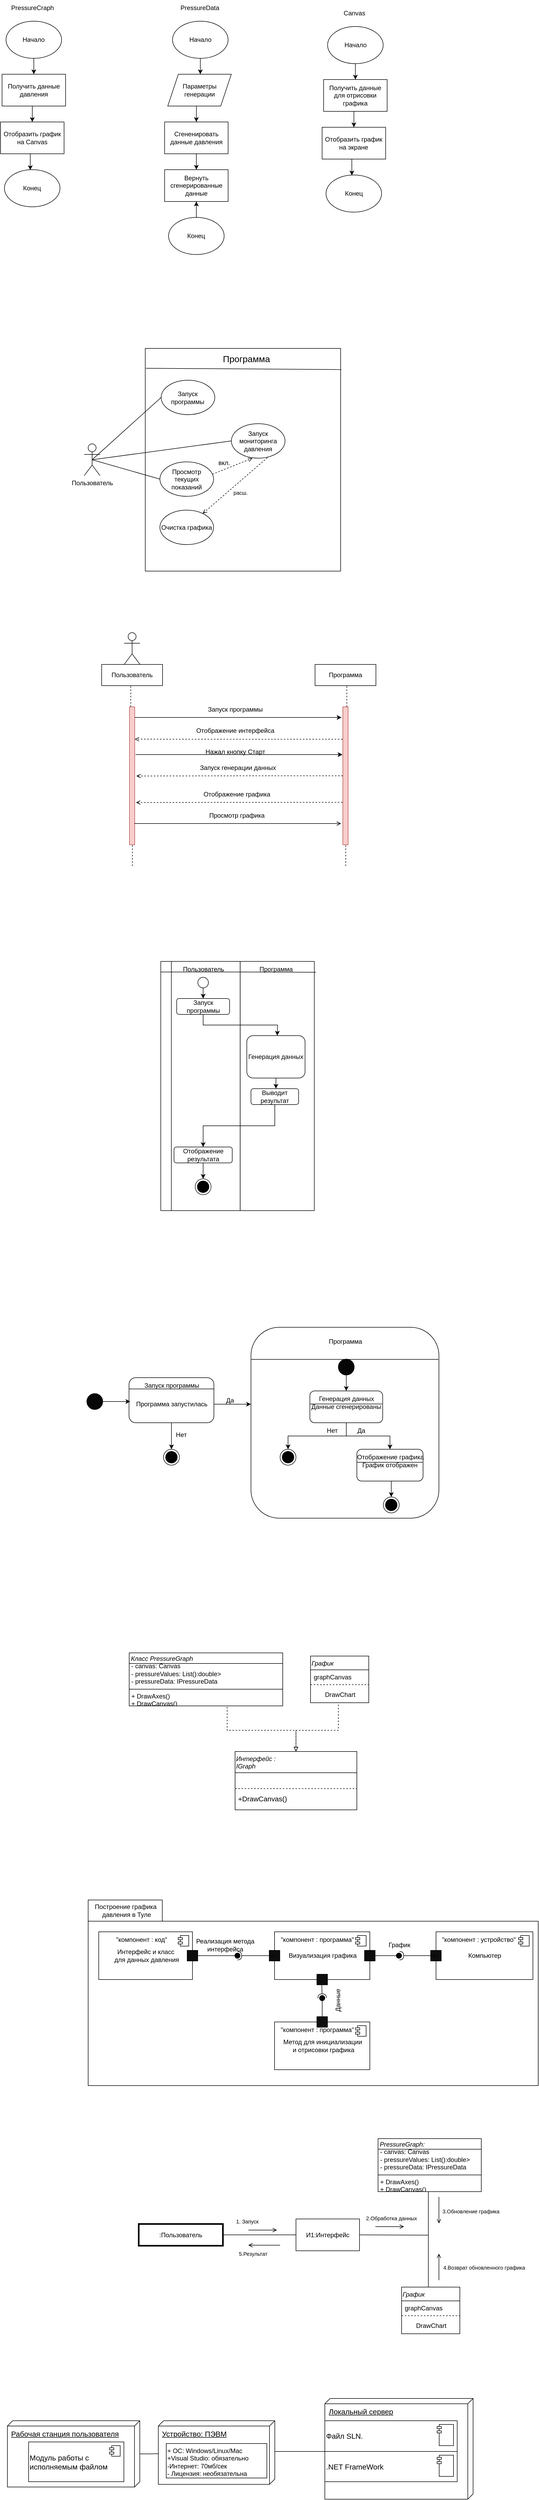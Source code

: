 <mxfile version="26.2.2" pages="5">
  <diagram name="Страница — 1" id="5sTvnZTJfavDDFROPg_x">
    <mxGraphModel dx="2054" dy="1479" grid="1" gridSize="10" guides="1" tooltips="1" connect="1" arrows="1" fold="1" page="0" pageScale="1" pageWidth="827" pageHeight="1169" math="0" shadow="0">
      <root>
        <mxCell id="0" />
        <mxCell id="1" parent="0" />
        <mxCell id="auGSVoLlWJl7ejtN8B5e-1" value="Пользователь" style="shape=umlActor;verticalLabelPosition=bottom;verticalAlign=top;html=1;outlineConnect=0;" parent="1" vertex="1">
          <mxGeometry x="45" y="154" width="30" height="60" as="geometry" />
        </mxCell>
        <mxCell id="auGSVoLlWJl7ejtN8B5e-15" value="" style="group" parent="1" vertex="1" connectable="0">
          <mxGeometry x="78" y="510" width="115" height="100" as="geometry" />
        </mxCell>
        <mxCell id="auGSVoLlWJl7ejtN8B5e-11" value="" style="shape=umlActor;verticalLabelPosition=bottom;verticalAlign=top;html=1;outlineConnect=0;" parent="auGSVoLlWJl7ejtN8B5e-15" vertex="1">
          <mxGeometry x="42.5" width="30" height="60" as="geometry" />
        </mxCell>
        <mxCell id="auGSVoLlWJl7ejtN8B5e-13" value="Пользователь" style="rounded=0;whiteSpace=wrap;html=1;" parent="auGSVoLlWJl7ejtN8B5e-15" vertex="1">
          <mxGeometry y="60" width="115" height="40" as="geometry" />
        </mxCell>
        <mxCell id="auGSVoLlWJl7ejtN8B5e-16" value="Программа" style="rounded=0;whiteSpace=wrap;html=1;" parent="1" vertex="1">
          <mxGeometry x="481" y="570" width="115" height="40" as="geometry" />
        </mxCell>
        <mxCell id="auGSVoLlWJl7ejtN8B5e-17" value="" style="endArrow=none;dashed=1;html=1;rounded=0;" parent="1" source="auGSVoLlWJl7ejtN8B5e-20" edge="1">
          <mxGeometry width="50" height="50" relative="1" as="geometry">
            <mxPoint x="133" y="890" as="sourcePoint" />
            <mxPoint x="133" y="610" as="targetPoint" />
          </mxGeometry>
        </mxCell>
        <mxCell id="auGSVoLlWJl7ejtN8B5e-18" value="" style="endArrow=none;dashed=1;html=1;rounded=0;" parent="1" source="auGSVoLlWJl7ejtN8B5e-22" edge="1">
          <mxGeometry width="50" height="50" relative="1" as="geometry">
            <mxPoint x="541" y="890" as="sourcePoint" />
            <mxPoint x="541" y="610" as="targetPoint" />
          </mxGeometry>
        </mxCell>
        <mxCell id="auGSVoLlWJl7ejtN8B5e-21" value="" style="endArrow=none;dashed=1;html=1;rounded=0;" parent="1" target="auGSVoLlWJl7ejtN8B5e-20" edge="1">
          <mxGeometry width="50" height="50" relative="1" as="geometry">
            <mxPoint x="136" y="950" as="sourcePoint" />
            <mxPoint x="133" y="610" as="targetPoint" />
          </mxGeometry>
        </mxCell>
        <mxCell id="auGSVoLlWJl7ejtN8B5e-20" value="" style="html=1;points=[[0,0,0,0,5],[0,1,0,0,-5],[1,0,0,0,5],[1,1,0,0,-5]];perimeter=orthogonalPerimeter;outlineConnect=0;targetShapes=umlLifeline;portConstraint=eastwest;newEdgeStyle={&quot;curved&quot;:0,&quot;rounded&quot;:0};fillColor=#f8cecc;strokeColor=#b85450;" parent="1" vertex="1">
          <mxGeometry x="130.5" y="650" width="10" height="260" as="geometry" />
        </mxCell>
        <mxCell id="auGSVoLlWJl7ejtN8B5e-23" value="" style="endArrow=none;dashed=1;html=1;rounded=0;" parent="1" target="auGSVoLlWJl7ejtN8B5e-22" edge="1">
          <mxGeometry width="50" height="50" relative="1" as="geometry">
            <mxPoint x="539" y="950" as="sourcePoint" />
            <mxPoint x="541" y="610" as="targetPoint" />
          </mxGeometry>
        </mxCell>
        <mxCell id="auGSVoLlWJl7ejtN8B5e-22" value="" style="html=1;points=[[0,0,0,0,5],[0,1,0,0,-5],[1,0,0,0,5],[1,1,0,0,-5]];perimeter=orthogonalPerimeter;outlineConnect=0;targetShapes=umlLifeline;portConstraint=eastwest;newEdgeStyle={&quot;curved&quot;:0,&quot;rounded&quot;:0};fillColor=#f8cecc;strokeColor=#b85450;" parent="1" vertex="1">
          <mxGeometry x="533.5" y="650" width="10" height="260" as="geometry" />
        </mxCell>
        <mxCell id="auGSVoLlWJl7ejtN8B5e-24" style="edgeStyle=orthogonalEdgeStyle;rounded=0;orthogonalLoop=1;jettySize=auto;html=1;curved=0;exitX=1;exitY=0;exitDx=0;exitDy=5;exitPerimeter=0;" parent="1" edge="1">
          <mxGeometry relative="1" as="geometry">
            <mxPoint x="140.5" y="670" as="sourcePoint" />
            <mxPoint x="531" y="670" as="targetPoint" />
            <Array as="points">
              <mxPoint x="531" y="670" />
            </Array>
          </mxGeometry>
        </mxCell>
        <mxCell id="auGSVoLlWJl7ejtN8B5e-26" value="Запуск программы" style="text;html=1;align=center;verticalAlign=middle;resizable=0;points=[];autosize=1;strokeColor=none;fillColor=none;" parent="1" vertex="1">
          <mxGeometry x="265.15" y="640" width="130" height="30" as="geometry" />
        </mxCell>
        <mxCell id="auGSVoLlWJl7ejtN8B5e-29" style="edgeStyle=orthogonalEdgeStyle;rounded=0;orthogonalLoop=1;jettySize=auto;html=1;curved=0;endArrow=open;endFill=0;dashed=1;entryX=1.25;entryY=0.768;entryDx=0;entryDy=0;entryPerimeter=0;" parent="1" edge="1">
          <mxGeometry relative="1" as="geometry">
            <mxPoint x="533" y="711" as="sourcePoint" />
            <mxPoint x="140.5" y="710.92" as="targetPoint" />
            <Array as="points">
              <mxPoint x="364" y="710" />
            </Array>
          </mxGeometry>
        </mxCell>
        <mxCell id="auGSVoLlWJl7ejtN8B5e-31" style="edgeStyle=orthogonalEdgeStyle;rounded=0;orthogonalLoop=1;jettySize=auto;html=1;curved=0;endArrow=open;endFill=0;dashed=1;entryX=1.25;entryY=0.768;entryDx=0;entryDy=0;entryPerimeter=0;" parent="1" edge="1">
          <mxGeometry relative="1" as="geometry">
            <mxPoint x="533.5" y="780" as="sourcePoint" />
            <mxPoint x="143.5" y="780.38" as="targetPoint" />
            <Array as="points">
              <mxPoint x="367" y="779.46" />
            </Array>
          </mxGeometry>
        </mxCell>
        <mxCell id="auGSVoLlWJl7ejtN8B5e-32" value="Отображение интерфейса" style="text;html=1;align=center;verticalAlign=middle;resizable=0;points=[];autosize=1;strokeColor=none;fillColor=none;" parent="1" vertex="1">
          <mxGeometry x="245.15" y="680" width="170" height="30" as="geometry" />
        </mxCell>
        <mxCell id="auGSVoLlWJl7ejtN8B5e-33" value="Запуск генерации данных" style="text;html=1;align=center;verticalAlign=middle;resizable=0;points=[];autosize=1;strokeColor=none;fillColor=none;" parent="1" vertex="1">
          <mxGeometry x="249.85" y="750" width="170" height="30" as="geometry" />
        </mxCell>
        <mxCell id="auGSVoLlWJl7ejtN8B5e-35" value="" style="shape=internalStorage;whiteSpace=wrap;html=1;backgroundOutline=1;strokeColor=#030303;" parent="1" vertex="1">
          <mxGeometry x="189.65" y="1130" width="150" height="470" as="geometry" />
        </mxCell>
        <mxCell id="auGSVoLlWJl7ejtN8B5e-36" value="" style="rounded=0;whiteSpace=wrap;html=1;strokeColor=#030303;" parent="1" vertex="1">
          <mxGeometry x="339.65" y="1130" width="140" height="470" as="geometry" />
        </mxCell>
        <mxCell id="auGSVoLlWJl7ejtN8B5e-37" value="" style="endArrow=none;html=1;rounded=0;exitX=-0.011;exitY=0.031;exitDx=0;exitDy=0;exitPerimeter=0;entryX=1.005;entryY=0.032;entryDx=0;entryDy=0;entryPerimeter=0;" parent="1" edge="1">
          <mxGeometry width="50" height="50" relative="1" as="geometry">
            <mxPoint x="340.26" y="1150" as="sourcePoint" />
            <mxPoint x="482.5" y="1150.47" as="targetPoint" />
          </mxGeometry>
        </mxCell>
        <mxCell id="auGSVoLlWJl7ejtN8B5e-38" value="Пользователь" style="text;html=1;align=center;verticalAlign=middle;resizable=0;points=[];autosize=1;strokeColor=none;fillColor=none;" parent="1" vertex="1">
          <mxGeometry x="219.65" y="1130" width="100" height="30" as="geometry" />
        </mxCell>
        <mxCell id="auGSVoLlWJl7ejtN8B5e-39" value="Программа" style="text;html=1;align=center;verticalAlign=middle;resizable=0;points=[];autosize=1;strokeColor=none;fillColor=none;" parent="1" vertex="1">
          <mxGeometry x="362.15" y="1130" width="90" height="30" as="geometry" />
        </mxCell>
        <mxCell id="auGSVoLlWJl7ejtN8B5e-40" style="edgeStyle=orthogonalEdgeStyle;rounded=0;orthogonalLoop=1;jettySize=auto;html=1;exitX=0.5;exitY=1;exitDx=0;exitDy=0;entryX=0.5;entryY=0;entryDx=0;entryDy=0;" parent="1" source="auGSVoLlWJl7ejtN8B5e-41" edge="1">
          <mxGeometry relative="1" as="geometry">
            <mxPoint x="409.65" y="1270" as="targetPoint" />
          </mxGeometry>
        </mxCell>
        <mxCell id="auGSVoLlWJl7ejtN8B5e-41" value="Запуск программы" style="rounded=1;whiteSpace=wrap;html=1;strokeColor=#030303;" parent="1" vertex="1">
          <mxGeometry x="219.65" y="1200" width="100" height="30" as="geometry" />
        </mxCell>
        <mxCell id="auGSVoLlWJl7ejtN8B5e-42" style="edgeStyle=orthogonalEdgeStyle;rounded=0;orthogonalLoop=1;jettySize=auto;html=1;exitX=0.5;exitY=1;exitDx=0;exitDy=0;entryX=0.5;entryY=0;entryDx=0;entryDy=0;" parent="1" source="auGSVoLlWJl7ejtN8B5e-43" edge="1">
          <mxGeometry relative="1" as="geometry">
            <mxPoint x="407.15" y="1370" as="targetPoint" />
          </mxGeometry>
        </mxCell>
        <mxCell id="auGSVoLlWJl7ejtN8B5e-43" value="Генерация данных" style="rounded=1;whiteSpace=wrap;html=1;strokeColor=#030303;" parent="1" vertex="1">
          <mxGeometry x="352.15" y="1270" width="110" height="80" as="geometry" />
        </mxCell>
        <mxCell id="auGSVoLlWJl7ejtN8B5e-46" style="edgeStyle=orthogonalEdgeStyle;rounded=0;orthogonalLoop=1;jettySize=auto;html=1;exitX=0.5;exitY=1;exitDx=0;exitDy=0;entryX=0.5;entryY=0;entryDx=0;entryDy=0;" parent="1" source="auGSVoLlWJl7ejtN8B5e-47" target="auGSVoLlWJl7ejtN8B5e-49" edge="1">
          <mxGeometry relative="1" as="geometry">
            <Array as="points">
              <mxPoint x="405" y="1440" />
              <mxPoint x="270" y="1440" />
            </Array>
            <mxPoint x="275" y="1470" as="targetPoint" />
          </mxGeometry>
        </mxCell>
        <mxCell id="auGSVoLlWJl7ejtN8B5e-47" value="Выводит результат" style="rounded=1;whiteSpace=wrap;html=1;strokeColor=#030303;" parent="1" vertex="1">
          <mxGeometry x="360" y="1370" width="90" height="30" as="geometry" />
        </mxCell>
        <mxCell id="auGSVoLlWJl7ejtN8B5e-48" style="edgeStyle=orthogonalEdgeStyle;rounded=0;orthogonalLoop=1;jettySize=auto;html=1;exitX=0.5;exitY=1;exitDx=0;exitDy=0;entryX=0.5;entryY=0;entryDx=0;entryDy=0;" parent="1" source="auGSVoLlWJl7ejtN8B5e-49" target="auGSVoLlWJl7ejtN8B5e-52" edge="1">
          <mxGeometry relative="1" as="geometry" />
        </mxCell>
        <mxCell id="auGSVoLlWJl7ejtN8B5e-49" value="Отображение результата" style="rounded=1;whiteSpace=wrap;html=1;strokeColor=#030303;" parent="1" vertex="1">
          <mxGeometry x="214.65" y="1480" width="110" height="30" as="geometry" />
        </mxCell>
        <mxCell id="auGSVoLlWJl7ejtN8B5e-50" style="edgeStyle=orthogonalEdgeStyle;rounded=0;orthogonalLoop=1;jettySize=auto;html=1;exitX=0.5;exitY=1;exitDx=0;exitDy=0;entryX=0.5;entryY=0;entryDx=0;entryDy=0;" parent="1" source="auGSVoLlWJl7ejtN8B5e-51" target="auGSVoLlWJl7ejtN8B5e-41" edge="1">
          <mxGeometry relative="1" as="geometry" />
        </mxCell>
        <mxCell id="auGSVoLlWJl7ejtN8B5e-51" value="" style="ellipse;whiteSpace=wrap;html=1;aspect=fixed;strokeColor=#030303;" parent="1" vertex="1">
          <mxGeometry x="259.65" y="1160" width="20" height="20" as="geometry" />
        </mxCell>
        <mxCell id="auGSVoLlWJl7ejtN8B5e-52" value="" style="ellipse;html=1;shape=endState;fillColor=#000000;strokeColor=#1a1a1a;" parent="1" vertex="1">
          <mxGeometry x="254.65" y="1540" width="30" height="30" as="geometry" />
        </mxCell>
        <mxCell id="auGSVoLlWJl7ejtN8B5e-54" value="" style="ellipse;whiteSpace=wrap;html=1;aspect=fixed;fillColor=#080707;" parent="1" vertex="1">
          <mxGeometry x="50" y="1945" width="30" height="30" as="geometry" />
        </mxCell>
        <mxCell id="auGSVoLlWJl7ejtN8B5e-61" style="edgeStyle=orthogonalEdgeStyle;rounded=0;orthogonalLoop=1;jettySize=auto;html=1;exitX=0.5;exitY=1;exitDx=0;exitDy=0;entryX=0.5;entryY=0;entryDx=0;entryDy=0;" parent="1" source="auGSVoLlWJl7ejtN8B5e-55" target="auGSVoLlWJl7ejtN8B5e-60" edge="1">
          <mxGeometry relative="1" as="geometry" />
        </mxCell>
        <mxCell id="auGSVoLlWJl7ejtN8B5e-55" value="" style="rounded=1;whiteSpace=wrap;html=1;" parent="1" vertex="1">
          <mxGeometry x="129.65" y="1915" width="160.35" height="85" as="geometry" />
        </mxCell>
        <mxCell id="auGSVoLlWJl7ejtN8B5e-56" value="" style="endArrow=none;html=1;rounded=0;entryX=1;entryY=0.25;entryDx=0;entryDy=0;exitX=0;exitY=0.25;exitDx=0;exitDy=0;" parent="1" source="auGSVoLlWJl7ejtN8B5e-55" target="auGSVoLlWJl7ejtN8B5e-55" edge="1">
          <mxGeometry width="50" height="50" relative="1" as="geometry">
            <mxPoint x="-20.35" y="2335" as="sourcePoint" />
            <mxPoint x="29.65" y="2285" as="targetPoint" />
            <Array as="points" />
          </mxGeometry>
        </mxCell>
        <mxCell id="auGSVoLlWJl7ejtN8B5e-57" value="Запуск программы" style="text;html=1;align=center;verticalAlign=middle;resizable=0;points=[];autosize=1;strokeColor=none;fillColor=none;" parent="1" vertex="1">
          <mxGeometry x="145" y="1915" width="130" height="30" as="geometry" />
        </mxCell>
        <mxCell id="auGSVoLlWJl7ejtN8B5e-58" value="Программа запустилась" style="text;html=1;align=center;verticalAlign=middle;resizable=0;points=[];autosize=1;strokeColor=none;fillColor=none;" parent="1" vertex="1">
          <mxGeometry x="130" y="1950" width="160" height="30" as="geometry" />
        </mxCell>
        <mxCell id="auGSVoLlWJl7ejtN8B5e-59" style="edgeStyle=orthogonalEdgeStyle;rounded=0;orthogonalLoop=1;jettySize=auto;html=1;exitX=1;exitY=0.5;exitDx=0;exitDy=0;entryX=0.013;entryY=0.333;entryDx=0;entryDy=0;entryPerimeter=0;" parent="1" source="auGSVoLlWJl7ejtN8B5e-54" target="auGSVoLlWJl7ejtN8B5e-58" edge="1">
          <mxGeometry relative="1" as="geometry" />
        </mxCell>
        <mxCell id="auGSVoLlWJl7ejtN8B5e-60" value="" style="ellipse;html=1;shape=endState;fillColor=#000000;strokeColor=#080808;" parent="1" vertex="1">
          <mxGeometry x="194.83" y="2050" width="30" height="30" as="geometry" />
        </mxCell>
        <mxCell id="auGSVoLlWJl7ejtN8B5e-64" value="" style="group" parent="1" vertex="1" connectable="0">
          <mxGeometry x="360" y="1820" width="355" height="360" as="geometry" />
        </mxCell>
        <mxCell id="auGSVoLlWJl7ejtN8B5e-65" value="" style="rounded=1;whiteSpace=wrap;html=1;" parent="auGSVoLlWJl7ejtN8B5e-64" vertex="1">
          <mxGeometry width="355" height="360" as="geometry" />
        </mxCell>
        <mxCell id="auGSVoLlWJl7ejtN8B5e-66" value="Программа" style="text;html=1;align=center;verticalAlign=middle;resizable=0;points=[];autosize=1;strokeColor=none;fillColor=none;" parent="auGSVoLlWJl7ejtN8B5e-64" vertex="1">
          <mxGeometry x="132.5" y="12" width="90" height="30" as="geometry" />
        </mxCell>
        <mxCell id="auGSVoLlWJl7ejtN8B5e-67" value="" style="ellipse;whiteSpace=wrap;html=1;aspect=fixed;fillColor=#080707;" parent="auGSVoLlWJl7ejtN8B5e-64" vertex="1">
          <mxGeometry x="165" y="60" width="30" height="30" as="geometry" />
        </mxCell>
        <mxCell id="auGSVoLlWJl7ejtN8B5e-68" value="Данные сгенерированы" style="rounded=1;whiteSpace=wrap;html=1;" parent="auGSVoLlWJl7ejtN8B5e-64" vertex="1">
          <mxGeometry x="111.25" y="120" width="137.5" height="60" as="geometry" />
        </mxCell>
        <mxCell id="auGSVoLlWJl7ejtN8B5e-69" value="" style="endArrow=none;html=1;rounded=0;entryX=0.992;entryY=0.411;entryDx=0;entryDy=0;entryPerimeter=0;exitX=0.005;exitY=0.411;exitDx=0;exitDy=0;exitPerimeter=0;" parent="auGSVoLlWJl7ejtN8B5e-64" source="auGSVoLlWJl7ejtN8B5e-68" target="auGSVoLlWJl7ejtN8B5e-68" edge="1">
          <mxGeometry width="50" height="50" relative="1" as="geometry">
            <mxPoint x="116.25" y="145" as="sourcePoint" />
            <mxPoint x="66.25" y="50" as="targetPoint" />
            <Array as="points" />
          </mxGeometry>
        </mxCell>
        <mxCell id="auGSVoLlWJl7ejtN8B5e-70" value="Генерация данных" style="text;html=1;align=center;verticalAlign=middle;resizable=0;points=[];autosize=1;strokeColor=none;fillColor=none;" parent="auGSVoLlWJl7ejtN8B5e-64" vertex="1">
          <mxGeometry x="115" y="120" width="130" height="30" as="geometry" />
        </mxCell>
        <mxCell id="auGSVoLlWJl7ejtN8B5e-71" style="edgeStyle=orthogonalEdgeStyle;rounded=0;orthogonalLoop=1;jettySize=auto;html=1;exitX=0.5;exitY=1;exitDx=0;exitDy=0;" parent="auGSVoLlWJl7ejtN8B5e-64" source="auGSVoLlWJl7ejtN8B5e-67" target="auGSVoLlWJl7ejtN8B5e-70" edge="1">
          <mxGeometry relative="1" as="geometry" />
        </mxCell>
        <mxCell id="auGSVoLlWJl7ejtN8B5e-72" value="" style="ellipse;html=1;shape=endState;fillColor=#000000;strokeColor=#080808;" parent="auGSVoLlWJl7ejtN8B5e-64" vertex="1">
          <mxGeometry x="55" y="230" width="30" height="30" as="geometry" />
        </mxCell>
        <mxCell id="auGSVoLlWJl7ejtN8B5e-73" style="edgeStyle=orthogonalEdgeStyle;rounded=0;orthogonalLoop=1;jettySize=auto;html=1;exitX=0.5;exitY=1;exitDx=0;exitDy=0;entryX=0.5;entryY=0;entryDx=0;entryDy=0;" parent="auGSVoLlWJl7ejtN8B5e-64" source="auGSVoLlWJl7ejtN8B5e-68" target="auGSVoLlWJl7ejtN8B5e-72" edge="1">
          <mxGeometry relative="1" as="geometry" />
        </mxCell>
        <mxCell id="auGSVoLlWJl7ejtN8B5e-87" style="edgeStyle=orthogonalEdgeStyle;rounded=0;orthogonalLoop=1;jettySize=auto;html=1;exitX=0.5;exitY=1;exitDx=0;exitDy=0;entryX=0.5;entryY=0;entryDx=0;entryDy=0;" parent="auGSVoLlWJl7ejtN8B5e-64" source="auGSVoLlWJl7ejtN8B5e-74" target="auGSVoLlWJl7ejtN8B5e-86" edge="1">
          <mxGeometry relative="1" as="geometry" />
        </mxCell>
        <mxCell id="auGSVoLlWJl7ejtN8B5e-74" value="График отображен" style="rounded=1;whiteSpace=wrap;html=1;" parent="auGSVoLlWJl7ejtN8B5e-64" vertex="1">
          <mxGeometry x="200" y="230" width="125" height="60" as="geometry" />
        </mxCell>
        <mxCell id="auGSVoLlWJl7ejtN8B5e-75" value="" style="endArrow=none;html=1;rounded=0;entryX=0.992;entryY=0.411;entryDx=0;entryDy=0;entryPerimeter=0;exitX=0.005;exitY=0.411;exitDx=0;exitDy=0;exitPerimeter=0;" parent="auGSVoLlWJl7ejtN8B5e-64" source="auGSVoLlWJl7ejtN8B5e-74" target="auGSVoLlWJl7ejtN8B5e-74" edge="1">
          <mxGeometry width="50" height="50" relative="1" as="geometry">
            <mxPoint x="205" y="255" as="sourcePoint" />
            <mxPoint x="155" y="160" as="targetPoint" />
            <Array as="points" />
          </mxGeometry>
        </mxCell>
        <mxCell id="auGSVoLlWJl7ejtN8B5e-76" style="edgeStyle=orthogonalEdgeStyle;rounded=0;orthogonalLoop=1;jettySize=auto;html=1;exitX=0.5;exitY=1;exitDx=0;exitDy=0;" parent="auGSVoLlWJl7ejtN8B5e-64" source="auGSVoLlWJl7ejtN8B5e-74" target="auGSVoLlWJl7ejtN8B5e-74" edge="1">
          <mxGeometry relative="1" as="geometry" />
        </mxCell>
        <mxCell id="auGSVoLlWJl7ejtN8B5e-77" value="Отображение графика" style="text;html=1;align=center;verticalAlign=middle;resizable=0;points=[];autosize=1;strokeColor=none;fillColor=none;" parent="auGSVoLlWJl7ejtN8B5e-64" vertex="1">
          <mxGeometry x="187.5" y="230" width="150" height="30" as="geometry" />
        </mxCell>
        <mxCell id="auGSVoLlWJl7ejtN8B5e-78" value="" style="line;strokeWidth=1;fillColor=none;align=left;verticalAlign=middle;spacingTop=-1;spacingLeft=3;spacingRight=3;rotatable=0;labelPosition=right;points=[];portConstraint=eastwest;strokeColor=inherit;" parent="auGSVoLlWJl7ejtN8B5e-64" vertex="1">
          <mxGeometry y="42" width="355" height="8" as="geometry" />
        </mxCell>
        <mxCell id="auGSVoLlWJl7ejtN8B5e-79" style="edgeStyle=orthogonalEdgeStyle;rounded=0;orthogonalLoop=1;jettySize=auto;html=1;exitX=0.5;exitY=1;exitDx=0;exitDy=0;" parent="auGSVoLlWJl7ejtN8B5e-64" source="auGSVoLlWJl7ejtN8B5e-68" target="auGSVoLlWJl7ejtN8B5e-77" edge="1">
          <mxGeometry relative="1" as="geometry" />
        </mxCell>
        <mxCell id="auGSVoLlWJl7ejtN8B5e-80" value="" style="endArrow=none;html=1;rounded=0;entryX=0.002;entryY=0.168;entryDx=0;entryDy=0;entryPerimeter=0;exitX=0.997;exitY=0.168;exitDx=0;exitDy=0;exitPerimeter=0;" parent="auGSVoLlWJl7ejtN8B5e-64" source="auGSVoLlWJl7ejtN8B5e-65" target="auGSVoLlWJl7ejtN8B5e-65" edge="1">
          <mxGeometry width="50" height="50" relative="1" as="geometry">
            <mxPoint x="-90" y="255" as="sourcePoint" />
            <mxPoint x="-40" y="205" as="targetPoint" />
          </mxGeometry>
        </mxCell>
        <mxCell id="auGSVoLlWJl7ejtN8B5e-86" value="" style="ellipse;html=1;shape=endState;fillColor=#000000;strokeColor=#080808;" parent="auGSVoLlWJl7ejtN8B5e-64" vertex="1">
          <mxGeometry x="250" y="320" width="30" height="30" as="geometry" />
        </mxCell>
        <mxCell id="auGSVoLlWJl7ejtN8B5e-90" value="Да" style="text;html=1;align=center;verticalAlign=middle;resizable=0;points=[];autosize=1;strokeColor=none;fillColor=none;" parent="auGSVoLlWJl7ejtN8B5e-64" vertex="1">
          <mxGeometry x="187.5" y="180" width="40" height="30" as="geometry" />
        </mxCell>
        <mxCell id="auGSVoLlWJl7ejtN8B5e-91" value="Нет" style="text;html=1;align=center;verticalAlign=middle;resizable=0;points=[];autosize=1;strokeColor=none;fillColor=none;" parent="auGSVoLlWJl7ejtN8B5e-64" vertex="1">
          <mxGeometry x="132.5" y="180" width="40" height="30" as="geometry" />
        </mxCell>
        <mxCell id="auGSVoLlWJl7ejtN8B5e-84" style="edgeStyle=orthogonalEdgeStyle;rounded=0;orthogonalLoop=1;jettySize=auto;html=1;entryX=0;entryY=0.403;entryDx=0;entryDy=0;entryPerimeter=0;" parent="1" source="auGSVoLlWJl7ejtN8B5e-58" target="auGSVoLlWJl7ejtN8B5e-65" edge="1">
          <mxGeometry relative="1" as="geometry" />
        </mxCell>
        <mxCell id="auGSVoLlWJl7ejtN8B5e-88" value="Да" style="text;html=1;align=center;verticalAlign=middle;resizable=0;points=[];autosize=1;strokeColor=none;fillColor=none;" parent="1" vertex="1">
          <mxGeometry x="299.65" y="1942.5" width="40" height="30" as="geometry" />
        </mxCell>
        <mxCell id="auGSVoLlWJl7ejtN8B5e-89" value="Нет" style="text;html=1;align=center;verticalAlign=middle;resizable=0;points=[];autosize=1;strokeColor=none;fillColor=none;" parent="1" vertex="1">
          <mxGeometry x="207.5" y="2008" width="40" height="30" as="geometry" />
        </mxCell>
        <mxCell id="auGSVoLlWJl7ejtN8B5e-92" style="edgeStyle=orthogonalEdgeStyle;rounded=0;orthogonalLoop=1;jettySize=auto;html=1;exitX=0.5;exitY=1;exitDx=0;exitDy=0;entryX=0.5;entryY=0;entryDx=0;entryDy=0;dashed=1;endArrow=block;endFill=0;" parent="1" source="auGSVoLlWJl7ejtN8B5e-93" target="auGSVoLlWJl7ejtN8B5e-98" edge="1">
          <mxGeometry relative="1" as="geometry">
            <Array as="points">
              <mxPoint x="525" y="2580" />
              <mxPoint x="445" y="2580" />
            </Array>
          </mxGeometry>
        </mxCell>
        <mxCell id="auGSVoLlWJl7ejtN8B5e-93" value="График" style="swimlane;fontStyle=2;align=left;verticalAlign=top;childLayout=stackLayout;horizontal=1;startSize=26;horizontalStack=0;resizeParent=1;resizeLast=0;collapsible=1;marginBottom=0;rounded=0;shadow=0;strokeWidth=1;" parent="1" vertex="1">
          <mxGeometry x="472.5" y="2440" width="110" height="88" as="geometry">
            <mxRectangle x="220" y="120" width="160" height="26" as="alternateBounds" />
          </mxGeometry>
        </mxCell>
        <mxCell id="auGSVoLlWJl7ejtN8B5e-97" value="graphCanvas" style="text;align=left;verticalAlign=top;spacingLeft=4;spacingRight=4;overflow=hidden;rotatable=0;points=[[0,0.5],[1,0.5]];portConstraint=eastwest;" parent="auGSVoLlWJl7ejtN8B5e-93" vertex="1">
          <mxGeometry y="26" width="110" height="24" as="geometry" />
        </mxCell>
        <mxCell id="auGSVoLlWJl7ejtN8B5e-96" value="" style="line;html=1;strokeWidth=1;align=left;verticalAlign=middle;spacingTop=-1;spacingLeft=3;spacingRight=3;rotatable=0;labelPosition=right;points=[];portConstraint=eastwest;dashed=1;" parent="auGSVoLlWJl7ejtN8B5e-93" vertex="1">
          <mxGeometry y="50" width="110" height="8" as="geometry" />
        </mxCell>
        <mxCell id="auGSVoLlWJl7ejtN8B5e-110" value="DrawChart" style="text;html=1;align=center;verticalAlign=middle;resizable=0;points=[];autosize=1;strokeColor=none;fillColor=none;" parent="auGSVoLlWJl7ejtN8B5e-93" vertex="1">
          <mxGeometry y="58" width="110" height="30" as="geometry" />
        </mxCell>
        <mxCell id="auGSVoLlWJl7ejtN8B5e-98" value="Интерфейс : &#xa;IGraph" style="swimlane;fontStyle=2;align=left;verticalAlign=top;childLayout=stackLayout;horizontal=1;startSize=40;horizontalStack=0;resizeParent=1;resizeLast=0;collapsible=1;marginBottom=0;rounded=0;shadow=0;strokeWidth=1;" parent="1" vertex="1">
          <mxGeometry x="330" y="2620" width="230" height="110" as="geometry">
            <mxRectangle x="220" y="120" width="160" height="26" as="alternateBounds" />
          </mxGeometry>
        </mxCell>
        <mxCell id="auGSVoLlWJl7ejtN8B5e-99" value="                                                              " style="text;align=left;verticalAlign=top;spacingLeft=4;spacingRight=4;overflow=hidden;rotatable=0;points=[[0,0.5],[1,0.5]];portConstraint=eastwest;" parent="auGSVoLlWJl7ejtN8B5e-98" vertex="1">
          <mxGeometry y="40" width="230" height="26" as="geometry" />
        </mxCell>
        <mxCell id="auGSVoLlWJl7ejtN8B5e-100" value="" style="line;html=1;strokeWidth=1;align=left;verticalAlign=middle;spacingTop=-1;spacingLeft=3;spacingRight=3;rotatable=0;labelPosition=right;points=[];portConstraint=eastwest;dashed=1;" parent="auGSVoLlWJl7ejtN8B5e-98" vertex="1">
          <mxGeometry y="66" width="230" height="8" as="geometry" />
        </mxCell>
        <mxCell id="auGSVoLlWJl7ejtN8B5e-101" value="&lt;pre style=&quot;box-sizing: border-box; font-variant-numeric: normal; font-variant-east-asian: normal; font-variant-alternates: normal; font-variant-position: normal; font-variant-emoji: normal; font-kerning: auto; font-optical-sizing: auto; font-feature-settings: normal; font-variation-settings: normal; font-stretch: normal; font-size: 0.875rem; line-height: 1.25; font-family: var(--font-family-monospace); font-size-adjust: 0.5; margin-top: 0px; margin-bottom: 0px; overflow: hidden; --color-scrollbar: var(--color-scrollbar-code); text-wrap-mode: wrap; --color-type: #56b6c2; --color-keyword: #c678dd; --color-class: #e06c75; --color-string: #98c379; --color-template: #d19a66; --color-selector: #e06c75; --color-function: #61aeee; --color-comment: #5c6370; --color-section: #e06c75; --color-variable: #d19a66; --color-attribute: #d19a66; --color-link: #d19a66; --color-tag: #e06c75;&quot; data-language=&quot;plaintext&quot; data-entity-type=&quot;MessageEntityPre&quot; class=&quot;code-block&quot;&gt;&lt;pre style=&quot;box-sizing: border-box; font-variant-numeric: normal; font-variant-east-asian: normal; font-variant-alternates: normal; font-variant-position: normal; font-variant-emoji: normal; font-kerning: auto; font-optical-sizing: auto; font-feature-settings: normal; font-variation-settings: normal; font-stretch: normal; font-size: 0.875rem; line-height: 1.25; font-family: var(--font-family-monospace); font-size-adjust: 0.5; margin-top: 0px; margin-bottom: 0px; overflow: hidden; --color-scrollbar: var(--color-scrollbar-code); text-wrap-mode: wrap; --color-type: #56b6c2; --color-keyword: #c678dd; --color-class: #e06c75; --color-string: #98c379; --color-template: #d19a66; --color-selector: #e06c75; --color-function: #61aeee; --color-comment: #5c6370; --color-section: #e06c75; --color-variable: #d19a66; --color-attribute: #d19a66; --color-link: #d19a66; --color-tag: #e06c75;&quot; data-language=&quot;plaintext&quot; data-entity-type=&quot;MessageEntityPre&quot; class=&quot;code-block&quot;&gt;&lt;font style=&quot;color: rgb(0, 0, 0);&quot;&gt; +DrawCanvas()&lt;/font&gt;&lt;/pre&gt;&lt;/pre&gt;" style="text;html=1;align=left;verticalAlign=middle;resizable=0;points=[];autosize=1;strokeColor=none;fillColor=none;" parent="auGSVoLlWJl7ejtN8B5e-98" vertex="1">
          <mxGeometry y="74" width="230" height="30" as="geometry" />
        </mxCell>
        <mxCell id="auGSVoLlWJl7ejtN8B5e-103" style="edgeStyle=orthogonalEdgeStyle;rounded=0;orthogonalLoop=1;jettySize=auto;html=1;exitX=0.5;exitY=1;exitDx=0;exitDy=0;entryX=0.5;entryY=0;entryDx=0;entryDy=0;dashed=1;endArrow=block;endFill=0;" parent="1" source="auGSVoLlWJl7ejtN8B5e-104" target="auGSVoLlWJl7ejtN8B5e-98" edge="1">
          <mxGeometry relative="1" as="geometry">
            <Array as="points">
              <mxPoint x="315" y="2580" />
              <mxPoint x="445" y="2580" />
            </Array>
          </mxGeometry>
        </mxCell>
        <mxCell id="auGSVoLlWJl7ejtN8B5e-104" value="&lt;p style=&quot;margin: 4px 0px 0px;&quot;&gt;&lt;i style=&quot;&quot;&gt;&amp;nbsp;Класс&amp;nbsp;&lt;/i&gt;&lt;span style=&quot;background-color: transparent;&quot;&gt;&lt;i&gt;PressureGraph&lt;/i&gt;&lt;/span&gt;&lt;/p&gt;&lt;p style=&quot;margin:0px;margin-left:4px;&quot;&gt;- canvas: Canvas&amp;nbsp; &amp;nbsp;&amp;nbsp;&lt;/p&gt;&lt;p style=&quot;margin:0px;margin-left:4px;&quot;&gt;- pressureValues: List():double&amp;gt;&lt;/p&gt;&lt;p style=&quot;margin:0px;margin-left:4px;&quot;&gt;- pressureData: IPressureData&amp;nbsp;&lt;/p&gt;&lt;hr style=&quot;border-style:solid;&quot; size=&quot;1&quot;&gt;&lt;p style=&quot;margin:0px;margin-left:4px;&quot;&gt;+ DrawAxes()&lt;/p&gt;&lt;p style=&quot;margin:0px;margin-left:4px;&quot;&gt;+ DrawCanvas()&amp;nbsp;&amp;nbsp;&lt;/p&gt;&lt;p style=&quot;margin:0px;margin-left:4px;&quot;&gt;&lt;br&gt;&lt;/p&gt;" style="verticalAlign=top;align=left;overflow=fill;html=1;whiteSpace=wrap;" parent="1" vertex="1">
          <mxGeometry x="130" y="2434" width="290" height="100" as="geometry" />
        </mxCell>
        <mxCell id="auGSVoLlWJl7ejtN8B5e-105" value="" style="endArrow=none;html=1;rounded=0;exitX=0;exitY=0.2;exitDx=0;exitDy=0;exitPerimeter=0;entryX=1;entryY=0.2;entryDx=0;entryDy=0;entryPerimeter=0;" parent="1" source="auGSVoLlWJl7ejtN8B5e-104" target="auGSVoLlWJl7ejtN8B5e-104" edge="1">
          <mxGeometry width="50" height="50" relative="1" as="geometry">
            <mxPoint x="420" y="2570" as="sourcePoint" />
            <mxPoint x="470" y="2520" as="targetPoint" />
          </mxGeometry>
        </mxCell>
        <mxCell id="auGSVoLlWJl7ejtN8B5e-112" value="" style="shape=folder;fontStyle=1;spacingTop=10;tabWidth=140;tabHeight=40;tabPosition=left;html=1;" parent="1" vertex="1">
          <mxGeometry x="52.5" y="2900" width="850" height="350" as="geometry" />
        </mxCell>
        <mxCell id="auGSVoLlWJl7ejtN8B5e-113" value="Построение графика&lt;div&gt;&amp;nbsp;давления в Туле&lt;/div&gt;" style="text;html=1;align=center;verticalAlign=middle;resizable=0;points=[];autosize=1;strokeColor=none;fillColor=none;" parent="1" vertex="1">
          <mxGeometry x="52.5" y="2900" width="140" height="40" as="geometry" />
        </mxCell>
        <mxCell id="auGSVoLlWJl7ejtN8B5e-114" value="" style="group" parent="1" vertex="1" connectable="0">
          <mxGeometry x="72.5" y="2960" width="177" height="90" as="geometry" />
        </mxCell>
        <mxCell id="auGSVoLlWJl7ejtN8B5e-115" value="Интерфейс и класс&lt;div&gt;&amp;nbsp;для данных давления&lt;/div&gt;" style="html=1;dropTarget=0;" parent="auGSVoLlWJl7ejtN8B5e-114" vertex="1">
          <mxGeometry width="177" height="90" as="geometry" />
        </mxCell>
        <mxCell id="auGSVoLlWJl7ejtN8B5e-116" value="" style="shape=module;jettyWidth=8;jettyHeight=4;" parent="auGSVoLlWJl7ejtN8B5e-115" vertex="1">
          <mxGeometry x="1" width="20" height="20" relative="1" as="geometry">
            <mxPoint x="-27" y="7" as="offset" />
          </mxGeometry>
        </mxCell>
        <mxCell id="auGSVoLlWJl7ejtN8B5e-117" value="&quot;компонент : код&quot;" style="text;html=1;align=center;verticalAlign=middle;resizable=0;points=[];autosize=1;strokeColor=none;fillColor=none;" parent="auGSVoLlWJl7ejtN8B5e-114" vertex="1">
          <mxGeometry x="20" width="120" height="30" as="geometry" />
        </mxCell>
        <mxCell id="auGSVoLlWJl7ejtN8B5e-118" value="" style="group" parent="1" vertex="1" connectable="0">
          <mxGeometry x="404.5" y="2960" width="230" height="150" as="geometry" />
        </mxCell>
        <mxCell id="auGSVoLlWJl7ejtN8B5e-119" value="Визуализация графика" style="html=1;dropTarget=0;" parent="auGSVoLlWJl7ejtN8B5e-118" vertex="1">
          <mxGeometry width="180" height="90" as="geometry" />
        </mxCell>
        <mxCell id="auGSVoLlWJl7ejtN8B5e-120" value="" style="shape=module;jettyWidth=8;jettyHeight=4;" parent="auGSVoLlWJl7ejtN8B5e-119" vertex="1">
          <mxGeometry x="1" width="20" height="20" relative="1" as="geometry">
            <mxPoint x="-27" y="7" as="offset" />
          </mxGeometry>
        </mxCell>
        <mxCell id="auGSVoLlWJl7ejtN8B5e-121" value="&quot;компонент : программа&quot;" style="text;html=1;align=center;verticalAlign=middle;resizable=0;points=[];autosize=1;strokeColor=none;fillColor=none;" parent="auGSVoLlWJl7ejtN8B5e-118" vertex="1">
          <mxGeometry width="160" height="30" as="geometry" />
        </mxCell>
        <mxCell id="auGSVoLlWJl7ejtN8B5e-122" value="" style="whiteSpace=wrap;html=1;aspect=fixed;fillColor=#0d0d0d;" parent="auGSVoLlWJl7ejtN8B5e-118" vertex="1">
          <mxGeometry x="-10" y="35" width="20" height="20" as="geometry" />
        </mxCell>
        <mxCell id="auGSVoLlWJl7ejtN8B5e-123" value="" style="whiteSpace=wrap;html=1;aspect=fixed;fillColor=#0d0d0d;" parent="auGSVoLlWJl7ejtN8B5e-118" vertex="1">
          <mxGeometry x="80" y="80" width="20" height="20" as="geometry" />
        </mxCell>
        <mxCell id="auGSVoLlWJl7ejtN8B5e-124" value="" style="whiteSpace=wrap;html=1;aspect=fixed;fillColor=#0d0d0d;" parent="auGSVoLlWJl7ejtN8B5e-118" vertex="1">
          <mxGeometry x="170" y="35" width="20" height="20" as="geometry" />
        </mxCell>
        <mxCell id="auGSVoLlWJl7ejtN8B5e-125" value="" style="rounded=0;orthogonalLoop=1;jettySize=auto;html=1;endArrow=none;endFill=0;sketch=0;targetPerimeterSpacing=0;exitX=1;exitY=0.5;exitDx=0;exitDy=0;startArrow=none;" parent="1" source="auGSVoLlWJl7ejtN8B5e-129" target="auGSVoLlWJl7ejtN8B5e-127" edge="1">
          <mxGeometry relative="1" as="geometry">
            <mxPoint x="279.5" y="3005" as="sourcePoint" />
          </mxGeometry>
        </mxCell>
        <mxCell id="auGSVoLlWJl7ejtN8B5e-126" value="" style="rounded=0;orthogonalLoop=1;jettySize=auto;html=1;endArrow=halfCircle;endFill=0;entryX=0.5;entryY=0.5;endSize=6;strokeWidth=1;sketch=0;exitX=0;exitY=0.5;exitDx=0;exitDy=0;" parent="1" source="auGSVoLlWJl7ejtN8B5e-119" target="auGSVoLlWJl7ejtN8B5e-127" edge="1">
          <mxGeometry relative="1" as="geometry">
            <mxPoint x="319.5" y="3005" as="sourcePoint" />
            <Array as="points">
              <mxPoint x="379.5" y="3005" />
            </Array>
          </mxGeometry>
        </mxCell>
        <mxCell id="auGSVoLlWJl7ejtN8B5e-127" value="" style="ellipse;whiteSpace=wrap;html=1;align=center;aspect=fixed;resizable=0;points=[];outlineConnect=0;sketch=0;strokeColor=#000000;fillColor=#000000;" parent="1" vertex="1">
          <mxGeometry x="329.5" y="3000" width="10" height="10" as="geometry" />
        </mxCell>
        <mxCell id="auGSVoLlWJl7ejtN8B5e-128" value="" style="rounded=0;orthogonalLoop=1;jettySize=auto;html=1;endArrow=none;endFill=0;sketch=0;sourcePerimeterSpacing=0;exitX=1;exitY=0.5;exitDx=0;exitDy=0;" parent="1" source="auGSVoLlWJl7ejtN8B5e-115" target="auGSVoLlWJl7ejtN8B5e-129" edge="1">
          <mxGeometry relative="1" as="geometry">
            <mxPoint x="249.5" y="3005" as="sourcePoint" />
            <mxPoint x="294.5" y="3005" as="targetPoint" />
          </mxGeometry>
        </mxCell>
        <mxCell id="auGSVoLlWJl7ejtN8B5e-129" value="" style="whiteSpace=wrap;html=1;aspect=fixed;fillColor=#0d0d0d;" parent="1" vertex="1">
          <mxGeometry x="239.5" y="2995" width="20" height="20" as="geometry" />
        </mxCell>
        <mxCell id="auGSVoLlWJl7ejtN8B5e-130" value="Реализация метода&lt;div&gt;интерфейса&lt;/div&gt;" style="text;html=1;align=center;verticalAlign=middle;resizable=0;points=[];autosize=1;strokeColor=none;fillColor=none;" parent="1" vertex="1">
          <mxGeometry x="245.5" y="2965" width="130" height="40" as="geometry" />
        </mxCell>
        <mxCell id="auGSVoLlWJl7ejtN8B5e-131" value="" style="group" parent="1" vertex="1" connectable="0">
          <mxGeometry x="404.5" y="3130" width="180" height="90" as="geometry" />
        </mxCell>
        <mxCell id="auGSVoLlWJl7ejtN8B5e-132" value="Метод для инициализации&lt;div&gt;&amp;nbsp;и отрисовки графика&lt;/div&gt;" style="html=1;dropTarget=0;" parent="auGSVoLlWJl7ejtN8B5e-131" vertex="1">
          <mxGeometry width="180" height="90" as="geometry" />
        </mxCell>
        <mxCell id="auGSVoLlWJl7ejtN8B5e-133" value="" style="shape=module;jettyWidth=8;jettyHeight=4;" parent="auGSVoLlWJl7ejtN8B5e-132" vertex="1">
          <mxGeometry x="1" width="20" height="20" relative="1" as="geometry">
            <mxPoint x="-27" y="7" as="offset" />
          </mxGeometry>
        </mxCell>
        <mxCell id="auGSVoLlWJl7ejtN8B5e-134" value="&quot;компонент : программа&quot;" style="text;html=1;align=center;verticalAlign=middle;resizable=0;points=[];autosize=1;strokeColor=none;fillColor=none;" parent="auGSVoLlWJl7ejtN8B5e-131" vertex="1">
          <mxGeometry width="160" height="30" as="geometry" />
        </mxCell>
        <mxCell id="auGSVoLlWJl7ejtN8B5e-135" value="" style="whiteSpace=wrap;html=1;aspect=fixed;fillColor=#0d0d0d;" parent="auGSVoLlWJl7ejtN8B5e-131" vertex="1">
          <mxGeometry x="80" y="-10" width="20" height="20" as="geometry" />
        </mxCell>
        <mxCell id="auGSVoLlWJl7ejtN8B5e-136" value="" style="rounded=0;orthogonalLoop=1;jettySize=auto;html=1;endArrow=none;endFill=0;sketch=0;sourcePerimeterSpacing=0;targetPerimeterSpacing=0;exitX=0.5;exitY=0;exitDx=0;exitDy=0;" parent="1" source="auGSVoLlWJl7ejtN8B5e-135" target="auGSVoLlWJl7ejtN8B5e-138" edge="1">
          <mxGeometry relative="1" as="geometry">
            <mxPoint x="599.5" y="3115" as="sourcePoint" />
          </mxGeometry>
        </mxCell>
        <mxCell id="auGSVoLlWJl7ejtN8B5e-137" value="" style="rounded=0;orthogonalLoop=1;jettySize=auto;html=1;endArrow=halfCircle;endFill=0;endSize=6;strokeWidth=1;sketch=0;" parent="1" edge="1">
          <mxGeometry relative="1" as="geometry">
            <mxPoint x="493.786" y="3060" as="sourcePoint" />
            <mxPoint x="494.5" y="3085" as="targetPoint" />
          </mxGeometry>
        </mxCell>
        <mxCell id="auGSVoLlWJl7ejtN8B5e-138" value="" style="ellipse;whiteSpace=wrap;html=1;align=center;aspect=fixed;resizable=0;points=[];outlineConnect=0;sketch=0;fillColor=#050505;" parent="1" vertex="1">
          <mxGeometry x="489.5" y="3080" width="10" height="10" as="geometry" />
        </mxCell>
        <mxCell id="auGSVoLlWJl7ejtN8B5e-139" value="" style="group" parent="1" vertex="1" connectable="0">
          <mxGeometry x="709.5" y="2960" width="183" height="100" as="geometry" />
        </mxCell>
        <mxCell id="auGSVoLlWJl7ejtN8B5e-140" value="Компьютер" style="html=1;dropTarget=0;" parent="auGSVoLlWJl7ejtN8B5e-139" vertex="1">
          <mxGeometry width="183" height="90" as="geometry" />
        </mxCell>
        <mxCell id="auGSVoLlWJl7ejtN8B5e-141" value="" style="shape=module;jettyWidth=8;jettyHeight=4;" parent="auGSVoLlWJl7ejtN8B5e-140" vertex="1">
          <mxGeometry x="1" width="20" height="20" relative="1" as="geometry">
            <mxPoint x="-27" y="7" as="offset" />
          </mxGeometry>
        </mxCell>
        <mxCell id="auGSVoLlWJl7ejtN8B5e-142" value="&quot;компонент : устройство&quot;" style="text;html=1;align=center;verticalAlign=middle;resizable=0;points=[];autosize=1;strokeColor=none;fillColor=none;" parent="auGSVoLlWJl7ejtN8B5e-139" vertex="1">
          <mxGeometry width="160" height="30" as="geometry" />
        </mxCell>
        <mxCell id="auGSVoLlWJl7ejtN8B5e-143" value="" style="whiteSpace=wrap;html=1;aspect=fixed;fillColor=#0d0d0d;" parent="auGSVoLlWJl7ejtN8B5e-139" vertex="1">
          <mxGeometry x="-10.167" y="35" width="20" height="20" as="geometry" />
        </mxCell>
        <mxCell id="auGSVoLlWJl7ejtN8B5e-144" value="" style="rounded=0;orthogonalLoop=1;jettySize=auto;html=1;endArrow=halfCircle;endFill=0;endSize=6;strokeWidth=1;sketch=0;" parent="1" edge="1">
          <mxGeometry relative="1" as="geometry">
            <mxPoint x="709.5" y="3005" as="sourcePoint" />
            <mxPoint x="640.5" y="3005" as="targetPoint" />
          </mxGeometry>
        </mxCell>
        <mxCell id="auGSVoLlWJl7ejtN8B5e-145" value="" style="rounded=0;orthogonalLoop=1;jettySize=auto;html=1;endArrow=none;endFill=0;sketch=0;targetPerimeterSpacing=0;startArrow=none;" parent="1" target="auGSVoLlWJl7ejtN8B5e-146" edge="1">
          <mxGeometry relative="1" as="geometry">
            <mxPoint x="586.5" y="3005" as="sourcePoint" />
          </mxGeometry>
        </mxCell>
        <mxCell id="auGSVoLlWJl7ejtN8B5e-146" value="" style="ellipse;whiteSpace=wrap;html=1;align=center;aspect=fixed;resizable=0;points=[];outlineConnect=0;sketch=0;fillColor=#050505;" parent="1" vertex="1">
          <mxGeometry x="634.5" y="3000" width="10" height="10" as="geometry" />
        </mxCell>
        <mxCell id="auGSVoLlWJl7ejtN8B5e-147" value="График" style="text;html=1;align=center;verticalAlign=middle;resizable=0;points=[];autosize=1;strokeColor=none;fillColor=none;" parent="1" vertex="1">
          <mxGeometry x="609.5" y="2970" width="60" height="30" as="geometry" />
        </mxCell>
        <mxCell id="auGSVoLlWJl7ejtN8B5e-148" value="Данные" style="text;html=1;align=center;verticalAlign=middle;resizable=0;points=[];autosize=1;strokeColor=none;fillColor=none;rotation=-90;" parent="1" vertex="1">
          <mxGeometry x="489.5" y="3075" width="70" height="30" as="geometry" />
        </mxCell>
        <mxCell id="auGSVoLlWJl7ejtN8B5e-150" style="edgeStyle=orthogonalEdgeStyle;shape=connector;rounded=0;orthogonalLoop=1;jettySize=auto;html=1;entryX=1;entryY=0.5;entryDx=0;entryDy=0;strokeColor=default;align=center;verticalAlign=middle;fontFamily=Helvetica;fontSize=11;fontColor=default;labelBackgroundColor=default;endArrow=none;endFill=0;exitX=0;exitY=0.5;exitDx=0;exitDy=0;" parent="1" source="auGSVoLlWJl7ejtN8B5e-158" target="auGSVoLlWJl7ejtN8B5e-155" edge="1">
          <mxGeometry relative="1" as="geometry">
            <mxPoint x="304.68" y="3529.4" as="targetPoint" />
          </mxGeometry>
        </mxCell>
        <mxCell id="auGSVoLlWJl7ejtN8B5e-151" value="" style="endArrow=open;html=1;rounded=0;align=center;verticalAlign=top;endFill=0;labelBackgroundColor=none;endSize=6;strokeColor=default;fontFamily=Helvetica;fontSize=11;fontColor=default;edgeStyle=orthogonalEdgeStyle;" parent="1" edge="1">
          <mxGeometry relative="1" as="geometry">
            <mxPoint x="409" y="3522.5" as="targetPoint" />
            <mxPoint x="355" y="3522.5" as="sourcePoint" />
          </mxGeometry>
        </mxCell>
        <mxCell id="auGSVoLlWJl7ejtN8B5e-152" value="1. Запуск" style="text;html=1;align=left;verticalAlign=middle;resizable=0;points=[];autosize=1;strokeColor=none;fillColor=none;fontFamily=Helvetica;fontSize=10;fontColor=default;labelBackgroundColor=default;" parent="1" vertex="1">
          <mxGeometry x="330" y="3490.5" width="70" height="30" as="geometry" />
        </mxCell>
        <mxCell id="auGSVoLlWJl7ejtN8B5e-153" value="" style="endArrow=open;html=1;rounded=0;align=center;verticalAlign=top;endFill=0;labelBackgroundColor=none;endSize=6;strokeColor=default;fontFamily=Helvetica;fontSize=11;fontColor=default;edgeStyle=orthogonalEdgeStyle;" parent="1" edge="1">
          <mxGeometry relative="1" as="geometry">
            <mxPoint x="715" y="3510" as="targetPoint" />
            <mxPoint x="715" y="3460" as="sourcePoint" />
            <Array as="points">
              <mxPoint x="715" y="3480" />
              <mxPoint x="715" y="3480" />
            </Array>
          </mxGeometry>
        </mxCell>
        <mxCell id="auGSVoLlWJl7ejtN8B5e-155" value=":Пользователь" style="rounded=0;whiteSpace=wrap;html=1;strokeWidth=3;" parent="1" vertex="1">
          <mxGeometry x="148" y="3511" width="159" height="41" as="geometry" />
        </mxCell>
        <mxCell id="auGSVoLlWJl7ejtN8B5e-158" value="И1:Интерфейс" style="rounded=0;whiteSpace=wrap;html=1;" parent="1" vertex="1">
          <mxGeometry x="445" y="3501.5" width="120" height="60" as="geometry" />
        </mxCell>
        <mxCell id="auGSVoLlWJl7ejtN8B5e-159" value="" style="endArrow=none;html=1;rounded=0;exitX=1;exitY=0.5;exitDx=0;exitDy=0;" parent="1" source="auGSVoLlWJl7ejtN8B5e-158" edge="1">
          <mxGeometry width="50" height="50" relative="1" as="geometry">
            <mxPoint x="605" y="3566" as="sourcePoint" />
            <mxPoint x="695" y="3532" as="targetPoint" />
          </mxGeometry>
        </mxCell>
        <mxCell id="auGSVoLlWJl7ejtN8B5e-160" value="" style="endArrow=none;html=1;rounded=0;entryX=0.5;entryY=1;entryDx=0;entryDy=0;exitX=0.5;exitY=0;exitDx=0;exitDy=0;" parent="1" edge="1">
          <mxGeometry width="50" height="50" relative="1" as="geometry">
            <mxPoint x="695" y="3638" as="sourcePoint" />
            <mxPoint x="695" y="3450" as="targetPoint" />
          </mxGeometry>
        </mxCell>
        <mxCell id="auGSVoLlWJl7ejtN8B5e-161" value="3.О&lt;span style=&quot;background-color: transparent; color: light-dark(rgb(0, 0, 0), rgb(255, 255, 255));&quot;&gt;бновление графика&lt;/span&gt;" style="text;html=1;align=center;verticalAlign=middle;resizable=0;points=[];autosize=1;strokeColor=none;fillColor=none;fontSize=10;" parent="1" vertex="1">
          <mxGeometry x="709.5" y="3471.5" width="130" height="30" as="geometry" />
        </mxCell>
        <mxCell id="auGSVoLlWJl7ejtN8B5e-162" value="2.Обработка данных" style="text;html=1;align=center;verticalAlign=middle;resizable=0;points=[];autosize=1;strokeColor=none;fillColor=none;fontSize=10;" parent="1" vertex="1">
          <mxGeometry x="565" y="3485" width="120" height="30" as="geometry" />
        </mxCell>
        <mxCell id="auGSVoLlWJl7ejtN8B5e-163" value="4.В&lt;span style=&quot;background-color: transparent; color: light-dark(rgb(0, 0, 0), rgb(255, 255, 255));&quot;&gt;озврат обновленного графика&lt;/span&gt;" style="text;html=1;align=center;verticalAlign=middle;resizable=0;points=[];autosize=1;strokeColor=none;fillColor=none;fontSize=10;" parent="1" vertex="1">
          <mxGeometry x="709.5" y="3578" width="180" height="30" as="geometry" />
        </mxCell>
        <mxCell id="auGSVoLlWJl7ejtN8B5e-164" value="5.Результат&amp;nbsp;" style="text;html=1;align=center;verticalAlign=middle;resizable=0;points=[];autosize=1;strokeColor=none;fillColor=none;fontSize=10;" parent="1" vertex="1">
          <mxGeometry x="325" y="3552" width="80" height="30" as="geometry" />
        </mxCell>
        <mxCell id="auGSVoLlWJl7ejtN8B5e-165" value="" style="endArrow=open;html=1;rounded=0;align=center;verticalAlign=top;endFill=0;labelBackgroundColor=none;endSize=6;strokeColor=default;fontFamily=Helvetica;fontSize=11;fontColor=default;edgeStyle=orthogonalEdgeStyle;" parent="1" edge="1">
          <mxGeometry relative="1" as="geometry">
            <mxPoint x="649" y="3516" as="targetPoint" />
            <mxPoint x="595" y="3516" as="sourcePoint" />
          </mxGeometry>
        </mxCell>
        <mxCell id="auGSVoLlWJl7ejtN8B5e-166" value="" style="endArrow=open;html=1;rounded=0;align=center;verticalAlign=top;endFill=0;labelBackgroundColor=none;endSize=6;strokeColor=default;fontFamily=Helvetica;fontSize=11;fontColor=default;edgeStyle=orthogonalEdgeStyle;" parent="1" edge="1">
          <mxGeometry relative="1" as="geometry">
            <mxPoint x="715" y="3567" as="targetPoint" />
            <mxPoint x="715" y="3617" as="sourcePoint" />
            <Array as="points">
              <mxPoint x="715" y="3617" />
              <mxPoint x="715" y="3617" />
            </Array>
          </mxGeometry>
        </mxCell>
        <mxCell id="auGSVoLlWJl7ejtN8B5e-167" value="" style="endArrow=open;html=1;rounded=0;align=center;verticalAlign=top;endFill=0;labelBackgroundColor=none;endSize=6;strokeColor=default;fontFamily=Helvetica;fontSize=11;fontColor=default;edgeStyle=orthogonalEdgeStyle;" parent="1" edge="1">
          <mxGeometry relative="1" as="geometry">
            <mxPoint x="355" y="3551" as="targetPoint" />
            <mxPoint x="415" y="3551" as="sourcePoint" />
            <Array as="points">
              <mxPoint x="410" y="3551" />
            </Array>
          </mxGeometry>
        </mxCell>
        <mxCell id="auGSVoLlWJl7ejtN8B5e-168" value="График" style="swimlane;fontStyle=2;align=left;verticalAlign=top;childLayout=stackLayout;horizontal=1;startSize=26;horizontalStack=0;resizeParent=1;resizeLast=0;collapsible=1;marginBottom=0;rounded=0;shadow=0;strokeWidth=1;" parent="1" vertex="1">
          <mxGeometry x="644.5" y="3630" width="110" height="88" as="geometry">
            <mxRectangle x="220" y="120" width="160" height="26" as="alternateBounds" />
          </mxGeometry>
        </mxCell>
        <mxCell id="auGSVoLlWJl7ejtN8B5e-169" value="graphCanvas" style="text;align=left;verticalAlign=top;spacingLeft=4;spacingRight=4;overflow=hidden;rotatable=0;points=[[0,0.5],[1,0.5]];portConstraint=eastwest;" parent="auGSVoLlWJl7ejtN8B5e-168" vertex="1">
          <mxGeometry y="26" width="110" height="24" as="geometry" />
        </mxCell>
        <mxCell id="auGSVoLlWJl7ejtN8B5e-170" value="" style="line;html=1;strokeWidth=1;align=left;verticalAlign=middle;spacingTop=-1;spacingLeft=3;spacingRight=3;rotatable=0;labelPosition=right;points=[];portConstraint=eastwest;dashed=1;" parent="auGSVoLlWJl7ejtN8B5e-168" vertex="1">
          <mxGeometry y="50" width="110" height="8" as="geometry" />
        </mxCell>
        <mxCell id="auGSVoLlWJl7ejtN8B5e-171" value="DrawChart" style="text;html=1;align=center;verticalAlign=middle;resizable=0;points=[];autosize=1;strokeColor=none;fillColor=none;" parent="auGSVoLlWJl7ejtN8B5e-168" vertex="1">
          <mxGeometry y="58" width="110" height="30" as="geometry" />
        </mxCell>
        <mxCell id="auGSVoLlWJl7ejtN8B5e-172" value="&lt;p style=&quot;margin: 4px 0px 0px;&quot;&gt;&lt;i style=&quot;&quot;&gt;&amp;nbsp;&lt;/i&gt;&lt;span style=&quot;background-color: transparent;&quot;&gt;&lt;i&gt;PressureGraph:&lt;/i&gt;&lt;/span&gt;&lt;/p&gt;&lt;p style=&quot;margin:0px;margin-left:4px;&quot;&gt;- canvas: Canvas&amp;nbsp; &amp;nbsp;&amp;nbsp;&lt;/p&gt;&lt;p style=&quot;margin:0px;margin-left:4px;&quot;&gt;- pressureValues: List():double&amp;gt;&lt;/p&gt;&lt;p style=&quot;margin:0px;margin-left:4px;&quot;&gt;- pressureData: IPressureData&amp;nbsp;&lt;/p&gt;&lt;hr style=&quot;border-style:solid;&quot; size=&quot;1&quot;&gt;&lt;p style=&quot;margin:0px;margin-left:4px;&quot;&gt;+ DrawAxes()&lt;/p&gt;&lt;p style=&quot;margin:0px;margin-left:4px;&quot;&gt;+ DrawCanvas()&amp;nbsp;&amp;nbsp;&lt;/p&gt;&lt;p style=&quot;margin:0px;margin-left:4px;&quot;&gt;&lt;br&gt;&lt;/p&gt;" style="verticalAlign=top;align=left;overflow=fill;html=1;whiteSpace=wrap;" parent="1" vertex="1">
          <mxGeometry x="600" y="3350" width="195" height="100" as="geometry" />
        </mxCell>
        <mxCell id="auGSVoLlWJl7ejtN8B5e-173" value="" style="endArrow=none;html=1;rounded=0;exitX=0;exitY=0.2;exitDx=0;exitDy=0;exitPerimeter=0;entryX=1;entryY=0.2;entryDx=0;entryDy=0;entryPerimeter=0;" parent="1" source="auGSVoLlWJl7ejtN8B5e-172" target="auGSVoLlWJl7ejtN8B5e-172" edge="1">
          <mxGeometry width="50" height="50" relative="1" as="geometry">
            <mxPoint x="1200" y="3646" as="sourcePoint" />
            <mxPoint x="1250" y="3596" as="targetPoint" />
          </mxGeometry>
        </mxCell>
        <mxCell id="auGSVoLlWJl7ejtN8B5e-174" value="&lt;font style=&quot;font-size: 14px;&quot;&gt;Рабочая станция пользователя&lt;/font&gt;" style="verticalAlign=top;align=left;shape=cube;size=10;direction=south;fontStyle=4;html=1;boundedLbl=1;spacingLeft=5;whiteSpace=wrap;" parent="1" vertex="1">
          <mxGeometry x="-100" y="3882" width="250" height="125" as="geometry" />
        </mxCell>
        <mxCell id="auGSVoLlWJl7ejtN8B5e-175" value="&lt;font style=&quot;font-size: 14px;&quot;&gt;Модуль работы с исполняемым файлом&lt;/font&gt;" style="html=1;dropTarget=0;whiteSpace=wrap;align=left;" parent="1" vertex="1">
          <mxGeometry x="-60" y="3922" width="180" height="75" as="geometry" />
        </mxCell>
        <mxCell id="auGSVoLlWJl7ejtN8B5e-176" value="" style="shape=module;jettyWidth=8;jettyHeight=4;" parent="auGSVoLlWJl7ejtN8B5e-175" vertex="1">
          <mxGeometry x="1" width="20" height="20" relative="1" as="geometry">
            <mxPoint x="-27" y="7" as="offset" />
          </mxGeometry>
        </mxCell>
        <mxCell id="auGSVoLlWJl7ejtN8B5e-177" value="&lt;font style=&quot;font-size: 14px;&quot;&gt;Устройство: ПЭВМ&lt;/font&gt;" style="verticalAlign=top;align=left;shape=cube;size=10;direction=south;fontStyle=4;html=1;boundedLbl=1;spacingLeft=5;whiteSpace=wrap;" parent="1" vertex="1">
          <mxGeometry x="185" y="3882" width="220" height="120" as="geometry" />
        </mxCell>
        <mxCell id="auGSVoLlWJl7ejtN8B5e-178" value="+ ОС: Windows/Linux/Mac&lt;div&gt;+Visual Studio: обязательно&lt;br&gt;&lt;div&gt;-Интернет: 70мб/сек&lt;/div&gt;&lt;div&gt;- Лицензия: необязательна&lt;/div&gt;&lt;div&gt;&lt;br&gt;&lt;/div&gt;&lt;/div&gt;" style="rounded=0;whiteSpace=wrap;html=1;align=left;verticalAlign=top;" parent="1" vertex="1">
          <mxGeometry x="200" y="3925" width="190" height="65" as="geometry" />
        </mxCell>
        <mxCell id="auGSVoLlWJl7ejtN8B5e-179" style="edgeStyle=orthogonalEdgeStyle;rounded=0;orthogonalLoop=1;jettySize=auto;html=1;entryX=0.519;entryY=1.001;entryDx=0;entryDy=0;entryPerimeter=0;endArrow=none;endFill=0;" parent="1" source="auGSVoLlWJl7ejtN8B5e-174" target="auGSVoLlWJl7ejtN8B5e-177" edge="1">
          <mxGeometry relative="1" as="geometry" />
        </mxCell>
        <mxCell id="auGSVoLlWJl7ejtN8B5e-187" style="edgeStyle=orthogonalEdgeStyle;rounded=0;orthogonalLoop=1;jettySize=auto;html=1;entryX=0;entryY=0;entryDx=55;entryDy=240;entryPerimeter=0;endArrow=none;endFill=0;exitX=0;exitY=0;exitDx=80;exitDy=0;exitPerimeter=0;" parent="1" edge="1">
          <mxGeometry relative="1" as="geometry">
            <mxPoint x="404.5" y="3940" as="sourcePoint" />
            <mxPoint x="499.5" y="3940" as="targetPoint" />
          </mxGeometry>
        </mxCell>
        <mxCell id="auGSVoLlWJl7ejtN8B5e-188" value="&lt;span style=&quot;font-size: 14px;&quot;&gt;Локальный сервер&lt;/span&gt;" style="verticalAlign=top;align=left;shape=cube;size=10;direction=south;fontStyle=4;html=1;boundedLbl=1;spacingLeft=5;whiteSpace=wrap;" parent="1" vertex="1">
          <mxGeometry x="499.5" y="3840" width="280" height="190" as="geometry" />
        </mxCell>
        <mxCell id="auGSVoLlWJl7ejtN8B5e-189" value="&lt;span style=&quot;font-size: 14px;&quot;&gt;Файл SLN.&lt;/span&gt;" style="html=1;dropTarget=0;whiteSpace=wrap;align=left;" parent="1" vertex="1">
          <mxGeometry x="499.5" y="3882" width="250" height="58" as="geometry" />
        </mxCell>
        <mxCell id="auGSVoLlWJl7ejtN8B5e-190" value="" style="shape=module;jettyWidth=8;jettyHeight=4;" parent="auGSVoLlWJl7ejtN8B5e-189" vertex="1">
          <mxGeometry x="1" width="31" height="40" relative="1" as="geometry">
            <mxPoint x="-38" y="7" as="offset" />
          </mxGeometry>
        </mxCell>
        <mxCell id="auGSVoLlWJl7ejtN8B5e-191" value="&lt;span style=&quot;font-size: 14px;&quot;&gt;.NET FrameWork&lt;/span&gt;" style="html=1;dropTarget=0;whiteSpace=wrap;align=left;" parent="1" vertex="1">
          <mxGeometry x="499.5" y="3940" width="250" height="57" as="geometry" />
        </mxCell>
        <mxCell id="auGSVoLlWJl7ejtN8B5e-192" value="" style="shape=module;jettyWidth=8;jettyHeight=4;" parent="auGSVoLlWJl7ejtN8B5e-191" vertex="1">
          <mxGeometry x="1" width="31" height="40" relative="1" as="geometry">
            <mxPoint x="-38" y="7" as="offset" />
          </mxGeometry>
        </mxCell>
        <mxCell id="auGSVoLlWJl7ejtN8B5e-205" style="edgeStyle=orthogonalEdgeStyle;rounded=0;orthogonalLoop=1;jettySize=auto;html=1;exitX=0.5;exitY=1;exitDx=0;exitDy=0;entryX=0.5;entryY=0;entryDx=0;entryDy=0;" parent="1" source="auGSVoLlWJl7ejtN8B5e-200" target="auGSVoLlWJl7ejtN8B5e-202" edge="1">
          <mxGeometry relative="1" as="geometry" />
        </mxCell>
        <mxCell id="auGSVoLlWJl7ejtN8B5e-200" value="Начало" style="ellipse;whiteSpace=wrap;html=1;" parent="1" vertex="1">
          <mxGeometry x="-102.65" y="-643" width="105" height="70" as="geometry" />
        </mxCell>
        <mxCell id="auGSVoLlWJl7ejtN8B5e-201" value="Отобразить график на Canvas" style="rounded=0;whiteSpace=wrap;html=1;" parent="1" vertex="1">
          <mxGeometry x="-113" y="-453" width="120" height="60" as="geometry" />
        </mxCell>
        <mxCell id="auGSVoLlWJl7ejtN8B5e-206" style="edgeStyle=orthogonalEdgeStyle;rounded=0;orthogonalLoop=1;jettySize=auto;html=1;exitX=0.5;exitY=1;exitDx=0;exitDy=0;entryX=0.5;entryY=0;entryDx=0;entryDy=0;" parent="1" source="auGSVoLlWJl7ejtN8B5e-202" target="auGSVoLlWJl7ejtN8B5e-201" edge="1">
          <mxGeometry relative="1" as="geometry" />
        </mxCell>
        <mxCell id="auGSVoLlWJl7ejtN8B5e-202" value="Получить данные давления" style="rounded=0;whiteSpace=wrap;html=1;" parent="1" vertex="1">
          <mxGeometry x="-110.15" y="-543" width="120" height="60" as="geometry" />
        </mxCell>
        <mxCell id="auGSVoLlWJl7ejtN8B5e-203" value="Конец" style="ellipse;whiteSpace=wrap;html=1;" parent="1" vertex="1">
          <mxGeometry x="-105.65" y="-363" width="105" height="70" as="geometry" />
        </mxCell>
        <mxCell id="auGSVoLlWJl7ejtN8B5e-204" style="edgeStyle=orthogonalEdgeStyle;rounded=0;orthogonalLoop=1;jettySize=auto;html=1;exitX=0.5;exitY=1;exitDx=0;exitDy=0;" parent="1" source="auGSVoLlWJl7ejtN8B5e-201" target="auGSVoLlWJl7ejtN8B5e-201" edge="1">
          <mxGeometry relative="1" as="geometry" />
        </mxCell>
        <mxCell id="auGSVoLlWJl7ejtN8B5e-207" style="edgeStyle=orthogonalEdgeStyle;rounded=0;orthogonalLoop=1;jettySize=auto;html=1;exitX=0.5;exitY=1;exitDx=0;exitDy=0;entryX=0.465;entryY=0.01;entryDx=0;entryDy=0;entryPerimeter=0;" parent="1" source="auGSVoLlWJl7ejtN8B5e-201" target="auGSVoLlWJl7ejtN8B5e-203" edge="1">
          <mxGeometry relative="1" as="geometry" />
        </mxCell>
        <mxCell id="auGSVoLlWJl7ejtN8B5e-208" value="PressureCraph" style="text;html=1;align=center;verticalAlign=middle;resizable=0;points=[];autosize=1;strokeColor=none;fillColor=none;" parent="1" vertex="1">
          <mxGeometry x="-102.65" y="-683" width="100" height="30" as="geometry" />
        </mxCell>
        <mxCell id="auGSVoLlWJl7ejtN8B5e-209" style="edgeStyle=orthogonalEdgeStyle;rounded=0;orthogonalLoop=1;jettySize=auto;html=1;exitX=0.5;exitY=1;exitDx=0;exitDy=0;entryX=0.5;entryY=0;entryDx=0;entryDy=0;" parent="1" source="auGSVoLlWJl7ejtN8B5e-210" edge="1">
          <mxGeometry relative="1" as="geometry">
            <mxPoint x="264.35" y="-543" as="targetPoint" />
          </mxGeometry>
        </mxCell>
        <mxCell id="auGSVoLlWJl7ejtN8B5e-210" value="Начало" style="ellipse;whiteSpace=wrap;html=1;" parent="1" vertex="1">
          <mxGeometry x="211.85" y="-643" width="105" height="70" as="geometry" />
        </mxCell>
        <mxCell id="auGSVoLlWJl7ejtN8B5e-220" style="edgeStyle=orthogonalEdgeStyle;rounded=0;orthogonalLoop=1;jettySize=auto;html=1;exitX=0.5;exitY=1;exitDx=0;exitDy=0;entryX=0.5;entryY=0;entryDx=0;entryDy=0;" parent="1" source="auGSVoLlWJl7ejtN8B5e-211" target="auGSVoLlWJl7ejtN8B5e-218" edge="1">
          <mxGeometry relative="1" as="geometry" />
        </mxCell>
        <mxCell id="auGSVoLlWJl7ejtN8B5e-211" value="Сгененировать данные давления" style="rounded=0;whiteSpace=wrap;html=1;" parent="1" vertex="1">
          <mxGeometry x="196.85" y="-453" width="120" height="60" as="geometry" />
        </mxCell>
        <mxCell id="auGSVoLlWJl7ejtN8B5e-212" style="edgeStyle=orthogonalEdgeStyle;rounded=0;orthogonalLoop=1;jettySize=auto;html=1;exitX=0.5;exitY=1;exitDx=0;exitDy=0;entryX=0.5;entryY=0;entryDx=0;entryDy=0;" parent="1" target="auGSVoLlWJl7ejtN8B5e-211" edge="1">
          <mxGeometry relative="1" as="geometry">
            <mxPoint x="264.35" y="-483" as="sourcePoint" />
          </mxGeometry>
        </mxCell>
        <mxCell id="auGSVoLlWJl7ejtN8B5e-221" style="edgeStyle=orthogonalEdgeStyle;rounded=0;orthogonalLoop=1;jettySize=auto;html=1;entryX=0.5;entryY=1;entryDx=0;entryDy=0;" parent="1" source="auGSVoLlWJl7ejtN8B5e-214" target="auGSVoLlWJl7ejtN8B5e-218" edge="1">
          <mxGeometry relative="1" as="geometry" />
        </mxCell>
        <mxCell id="auGSVoLlWJl7ejtN8B5e-214" value="Конец" style="ellipse;whiteSpace=wrap;html=1;" parent="1" vertex="1">
          <mxGeometry x="204.35" y="-273" width="105" height="70" as="geometry" />
        </mxCell>
        <mxCell id="auGSVoLlWJl7ejtN8B5e-215" style="edgeStyle=orthogonalEdgeStyle;rounded=0;orthogonalLoop=1;jettySize=auto;html=1;exitX=0.5;exitY=1;exitDx=0;exitDy=0;" parent="1" source="auGSVoLlWJl7ejtN8B5e-211" target="auGSVoLlWJl7ejtN8B5e-211" edge="1">
          <mxGeometry relative="1" as="geometry" />
        </mxCell>
        <mxCell id="auGSVoLlWJl7ejtN8B5e-217" value="Параметры генерации" style="shape=parallelogram;perimeter=parallelogramPerimeter;whiteSpace=wrap;html=1;fixedSize=1;" parent="1" vertex="1">
          <mxGeometry x="202.85" y="-543" width="120" height="60" as="geometry" />
        </mxCell>
        <mxCell id="auGSVoLlWJl7ejtN8B5e-218" value="Вернуть сгенерированные данные" style="rounded=0;whiteSpace=wrap;html=1;" parent="1" vertex="1">
          <mxGeometry x="196.85" y="-363" width="120" height="60" as="geometry" />
        </mxCell>
        <mxCell id="auGSVoLlWJl7ejtN8B5e-222" value="PressureData" style="text;html=1;align=center;verticalAlign=middle;resizable=0;points=[];autosize=1;strokeColor=none;fillColor=none;" parent="1" vertex="1">
          <mxGeometry x="212.85" y="-683" width="100" height="30" as="geometry" />
        </mxCell>
        <mxCell id="auGSVoLlWJl7ejtN8B5e-223" style="edgeStyle=orthogonalEdgeStyle;rounded=0;orthogonalLoop=1;jettySize=auto;html=1;exitX=0.5;exitY=1;exitDx=0;exitDy=0;entryX=0.5;entryY=0;entryDx=0;entryDy=0;" parent="1" source="auGSVoLlWJl7ejtN8B5e-224" target="auGSVoLlWJl7ejtN8B5e-227" edge="1">
          <mxGeometry relative="1" as="geometry" />
        </mxCell>
        <mxCell id="auGSVoLlWJl7ejtN8B5e-224" value="Начало" style="ellipse;whiteSpace=wrap;html=1;" parent="1" vertex="1">
          <mxGeometry x="504.7" y="-633" width="105" height="70" as="geometry" />
        </mxCell>
        <mxCell id="auGSVoLlWJl7ejtN8B5e-225" value="Отобразить график на экране" style="rounded=0;whiteSpace=wrap;html=1;" parent="1" vertex="1">
          <mxGeometry x="494.35" y="-443" width="120" height="60" as="geometry" />
        </mxCell>
        <mxCell id="auGSVoLlWJl7ejtN8B5e-226" style="edgeStyle=orthogonalEdgeStyle;rounded=0;orthogonalLoop=1;jettySize=auto;html=1;exitX=0.5;exitY=1;exitDx=0;exitDy=0;entryX=0.5;entryY=0;entryDx=0;entryDy=0;" parent="1" source="auGSVoLlWJl7ejtN8B5e-227" target="auGSVoLlWJl7ejtN8B5e-225" edge="1">
          <mxGeometry relative="1" as="geometry" />
        </mxCell>
        <mxCell id="auGSVoLlWJl7ejtN8B5e-227" value="Получить данные для отрисовки графика" style="rounded=0;whiteSpace=wrap;html=1;" parent="1" vertex="1">
          <mxGeometry x="497.2" y="-533" width="120" height="60" as="geometry" />
        </mxCell>
        <mxCell id="auGSVoLlWJl7ejtN8B5e-228" value="Конец" style="ellipse;whiteSpace=wrap;html=1;" parent="1" vertex="1">
          <mxGeometry x="501.7" y="-353" width="105" height="70" as="geometry" />
        </mxCell>
        <mxCell id="auGSVoLlWJl7ejtN8B5e-229" style="edgeStyle=orthogonalEdgeStyle;rounded=0;orthogonalLoop=1;jettySize=auto;html=1;exitX=0.5;exitY=1;exitDx=0;exitDy=0;" parent="1" source="auGSVoLlWJl7ejtN8B5e-225" target="auGSVoLlWJl7ejtN8B5e-225" edge="1">
          <mxGeometry relative="1" as="geometry" />
        </mxCell>
        <mxCell id="auGSVoLlWJl7ejtN8B5e-230" style="edgeStyle=orthogonalEdgeStyle;rounded=0;orthogonalLoop=1;jettySize=auto;html=1;exitX=0.5;exitY=1;exitDx=0;exitDy=0;entryX=0.465;entryY=0.01;entryDx=0;entryDy=0;entryPerimeter=0;" parent="1" source="auGSVoLlWJl7ejtN8B5e-225" target="auGSVoLlWJl7ejtN8B5e-228" edge="1">
          <mxGeometry relative="1" as="geometry" />
        </mxCell>
        <mxCell id="auGSVoLlWJl7ejtN8B5e-231" value="Canvas" style="text;html=1;align=center;verticalAlign=middle;resizable=0;points=[];autosize=1;strokeColor=none;fillColor=none;" parent="1" vertex="1">
          <mxGeometry x="524.7" y="-673" width="60" height="30" as="geometry" />
        </mxCell>
        <mxCell id="WylnOcQBi4sHS8un0-Cp-4" value="" style="group" parent="1" vertex="1" connectable="0">
          <mxGeometry x="160.35" y="-26" width="369" height="420" as="geometry" />
        </mxCell>
        <mxCell id="WylnOcQBi4sHS8un0-Cp-2" value="" style="rounded=0;whiteSpace=wrap;html=1;" parent="WylnOcQBi4sHS8un0-Cp-4" vertex="1">
          <mxGeometry width="369" height="420" as="geometry" />
        </mxCell>
        <mxCell id="WylnOcQBi4sHS8un0-Cp-3" value="" style="endArrow=none;html=1;rounded=0;exitX=0.006;exitY=0.184;exitDx=0;exitDy=0;exitPerimeter=0;entryX=1.004;entryY=0.095;entryDx=0;entryDy=0;entryPerimeter=0;" parent="WylnOcQBi4sHS8un0-Cp-4" target="WylnOcQBi4sHS8un0-Cp-2" edge="1">
          <mxGeometry width="50" height="50" relative="1" as="geometry">
            <mxPoint x="1.233" y="37.5" as="sourcePoint" />
            <mxPoint x="274.253" y="38.925" as="targetPoint" />
          </mxGeometry>
        </mxCell>
        <mxCell id="WylnOcQBi4sHS8un0-Cp-5" value="Программа" style="text;html=1;align=center;verticalAlign=middle;resizable=0;points=[];autosize=1;strokeColor=none;fillColor=none;fontSize=17;" parent="WylnOcQBi4sHS8un0-Cp-4" vertex="1">
          <mxGeometry x="135.65" y="6" width="110" height="30" as="geometry" />
        </mxCell>
        <mxCell id="auGSVoLlWJl7ejtN8B5e-2" value="Запуск программы" style="ellipse;whiteSpace=wrap;html=1;" parent="WylnOcQBi4sHS8un0-Cp-4" vertex="1">
          <mxGeometry x="30.0" y="60" width="101.38" height="65" as="geometry" />
        </mxCell>
        <mxCell id="WylnOcQBi4sHS8un0-Cp-9" value="Запуск мониторинга давления" style="ellipse;whiteSpace=wrap;html=1;" parent="WylnOcQBi4sHS8un0-Cp-4" vertex="1">
          <mxGeometry x="162.65" y="142" width="101.38" height="65" as="geometry" />
        </mxCell>
        <mxCell id="WylnOcQBi4sHS8un0-Cp-19" value="Просмотр текущих показаний" style="ellipse;whiteSpace=wrap;html=1;" parent="WylnOcQBi4sHS8un0-Cp-4" vertex="1">
          <mxGeometry x="27.65" y="214" width="101.38" height="65" as="geometry" />
        </mxCell>
        <mxCell id="WylnOcQBi4sHS8un0-Cp-21" value="" style="endArrow=open;html=1;rounded=0;entryX=0.391;entryY=1.003;entryDx=0;entryDy=0;entryPerimeter=0;exitX=0.978;exitY=0.358;exitDx=0;exitDy=0;exitPerimeter=0;dashed=1;endFill=0;" parent="WylnOcQBi4sHS8un0-Cp-4" source="WylnOcQBi4sHS8un0-Cp-19" target="WylnOcQBi4sHS8un0-Cp-9" edge="1">
          <mxGeometry width="50" height="50" relative="1" as="geometry">
            <mxPoint x="55.69" y="265" as="sourcePoint" />
            <mxPoint x="105.69" y="215" as="targetPoint" />
          </mxGeometry>
        </mxCell>
        <mxCell id="WylnOcQBi4sHS8un0-Cp-22" value="вкл." style="text;html=1;align=center;verticalAlign=middle;resizable=0;points=[];autosize=1;strokeColor=none;fillColor=none;" parent="WylnOcQBi4sHS8un0-Cp-4" vertex="1">
          <mxGeometry x="123.65" y="201" width="50" height="30" as="geometry" />
        </mxCell>
        <mxCell id="YuwhPS7F8WWYA5LFU3C--1" value="Очистка графика" style="ellipse;whiteSpace=wrap;html=1;" vertex="1" parent="WylnOcQBi4sHS8un0-Cp-4">
          <mxGeometry x="27.65" y="305" width="101.38" height="65" as="geometry" />
        </mxCell>
        <mxCell id="YuwhPS7F8WWYA5LFU3C--2" value="" style="endArrow=open;html=1;rounded=0;exitX=0.671;exitY=0.985;exitDx=0;exitDy=0;exitPerimeter=0;dashed=1;endFill=0;" edge="1" parent="WylnOcQBi4sHS8un0-Cp-4" source="WylnOcQBi4sHS8un0-Cp-9" target="YuwhPS7F8WWYA5LFU3C--1">
          <mxGeometry width="50" height="50" relative="1" as="geometry">
            <mxPoint x="447.65" y="279" as="sourcePoint" />
            <mxPoint x="522.65" y="249" as="targetPoint" />
          </mxGeometry>
        </mxCell>
        <mxCell id="YuwhPS7F8WWYA5LFU3C--3" value="расш." style="text;html=1;align=center;verticalAlign=middle;resizable=0;points=[];autosize=1;strokeColor=none;fillColor=none;fontSize=10;" vertex="1" parent="WylnOcQBi4sHS8un0-Cp-4">
          <mxGeometry x="156.65" y="260" width="45" height="24" as="geometry" />
        </mxCell>
        <mxCell id="WylnOcQBi4sHS8un0-Cp-7" value="" style="endArrow=none;html=1;rounded=0;entryX=0;entryY=0.5;entryDx=0;entryDy=0;exitX=0.5;exitY=0.5;exitDx=0;exitDy=0;exitPerimeter=0;" parent="1" source="auGSVoLlWJl7ejtN8B5e-1" target="auGSVoLlWJl7ejtN8B5e-2" edge="1">
          <mxGeometry width="50" height="50" relative="1" as="geometry">
            <mxPoint x="90.35" y="79" as="sourcePoint" />
            <mxPoint x="140.35" y="29" as="targetPoint" />
          </mxGeometry>
        </mxCell>
        <mxCell id="WylnOcQBi4sHS8un0-Cp-10" value="" style="endArrow=none;html=1;rounded=0;exitX=0.5;exitY=0.5;exitDx=0;exitDy=0;exitPerimeter=0;entryX=0;entryY=0.5;entryDx=0;entryDy=0;" parent="1" source="auGSVoLlWJl7ejtN8B5e-1" target="WylnOcQBi4sHS8un0-Cp-9" edge="1">
          <mxGeometry width="50" height="50" relative="1" as="geometry">
            <mxPoint x="80.35" y="289" as="sourcePoint" />
            <mxPoint x="130.35" y="239" as="targetPoint" />
          </mxGeometry>
        </mxCell>
        <mxCell id="WylnOcQBi4sHS8un0-Cp-20" value="" style="endArrow=none;html=1;rounded=0;exitX=0.5;exitY=0.5;exitDx=0;exitDy=0;exitPerimeter=0;entryX=0;entryY=0.5;entryDx=0;entryDy=0;" parent="1" source="auGSVoLlWJl7ejtN8B5e-1" target="WylnOcQBi4sHS8un0-Cp-19" edge="1">
          <mxGeometry width="50" height="50" relative="1" as="geometry">
            <mxPoint x="40.35" y="319" as="sourcePoint" />
            <mxPoint x="90.35" y="269" as="targetPoint" />
          </mxGeometry>
        </mxCell>
        <mxCell id="JMAPB1L8C8AvU4RpnxtF-1" value="" style="endArrow=open;html=1;rounded=0;entryX=-0.25;entryY=0.684;entryDx=0;entryDy=0;entryPerimeter=0;endFill=0;" parent="1" edge="1">
          <mxGeometry width="50" height="50" relative="1" as="geometry">
            <mxPoint x="139.6" y="870.004" as="sourcePoint" />
            <mxPoint x="530.1" y="870.004" as="targetPoint" />
          </mxGeometry>
        </mxCell>
        <mxCell id="JMAPB1L8C8AvU4RpnxtF-2" value="Просмотр графика" style="text;html=1;align=center;verticalAlign=middle;resizable=0;points=[];autosize=1;strokeColor=none;fillColor=none;" parent="1" vertex="1">
          <mxGeometry x="268" y="840" width="130" height="30" as="geometry" />
        </mxCell>
        <mxCell id="YuwhPS7F8WWYA5LFU3C--4" value="Отображение графика" style="text;html=1;align=center;verticalAlign=middle;resizable=0;points=[];autosize=1;strokeColor=none;fillColor=none;" vertex="1" parent="1">
          <mxGeometry x="258" y="800" width="150" height="30" as="geometry" />
        </mxCell>
        <mxCell id="YuwhPS7F8WWYA5LFU3C--5" style="edgeStyle=orthogonalEdgeStyle;rounded=0;orthogonalLoop=1;jettySize=auto;html=1;curved=0;endArrow=open;endFill=0;dashed=1;entryX=1.25;entryY=0.768;entryDx=0;entryDy=0;entryPerimeter=0;" edge="1" parent="1">
          <mxGeometry relative="1" as="geometry">
            <mxPoint x="533" y="830" as="sourcePoint" />
            <mxPoint x="143" y="830.38" as="targetPoint" />
            <Array as="points">
              <mxPoint x="366.5" y="829.46" />
            </Array>
          </mxGeometry>
        </mxCell>
        <mxCell id="YuwhPS7F8WWYA5LFU3C--6" style="edgeStyle=orthogonalEdgeStyle;rounded=0;orthogonalLoop=1;jettySize=auto;html=1;curved=0;exitX=1;exitY=0;exitDx=0;exitDy=5;exitPerimeter=0;" edge="1" parent="1">
          <mxGeometry relative="1" as="geometry">
            <mxPoint x="142.25" y="740" as="sourcePoint" />
            <mxPoint x="532.75" y="740" as="targetPoint" />
            <Array as="points">
              <mxPoint x="532.75" y="740" />
            </Array>
          </mxGeometry>
        </mxCell>
        <mxCell id="YuwhPS7F8WWYA5LFU3C--7" value="Нажал кнопку Старт" style="text;html=1;align=center;verticalAlign=middle;resizable=0;points=[];autosize=1;strokeColor=none;fillColor=none;" vertex="1" parent="1">
          <mxGeometry x="260.15" y="720" width="140" height="30" as="geometry" />
        </mxCell>
      </root>
    </mxGraphModel>
  </diagram>
  <diagram id="RKp5ZZs2fgsVZH8T2g4l" name="Модель С4">
    <mxGraphModel dx="2068" dy="849" grid="0" gridSize="10" guides="1" tooltips="1" connect="1" arrows="1" fold="1" page="1" pageScale="1" pageWidth="1169" pageHeight="827" math="0" shadow="0">
      <root>
        <mxCell id="0" />
        <mxCell id="1" parent="0" />
        <mxCell id="CHBCikpZAWP_d5KgYGRc-1" value="&lt;font style=&quot;font-size: 24px;&quot;&gt;Модель С4&lt;/font&gt;" style="text;html=1;align=center;verticalAlign=middle;resizable=0;points=[];autosize=1;strokeColor=none;fillColor=none;" vertex="1" parent="1">
          <mxGeometry x="490" y="60" width="150" height="40" as="geometry" />
        </mxCell>
        <object placeholders="1" c4Name="Разработчик" c4Type="Администратор" c4Description="Работа с приложением" label="&lt;font style=&quot;font-size: 16px&quot;&gt;&lt;b&gt;%c4Name%&lt;/b&gt;&lt;/font&gt;&lt;div&gt;[%c4Type%]&lt;/div&gt;&lt;br&gt;&lt;div&gt;&lt;font style=&quot;font-size: 11px&quot;&gt;&lt;font color=&quot;#cccccc&quot;&gt;%c4Description%&lt;/font&gt;&lt;/div&gt;" id="CHBCikpZAWP_d5KgYGRc-3">
          <mxCell style="html=1;fontSize=11;dashed=0;whiteSpace=wrap;fillColor=#083F75;strokeColor=#06315C;fontColor=#ffffff;shape=mxgraph.c4.person2;align=center;metaEdit=1;points=[[0.5,0,0],[1,0.5,0],[1,0.75,0],[0.75,1,0],[0.5,1,0],[0.25,1,0],[0,0.75,0],[0,0.5,0]];resizable=0;" vertex="1" parent="1">
            <mxGeometry x="340" y="160" width="200" height="180" as="geometry" />
          </mxCell>
        </object>
        <mxCell id="CHBCikpZAWP_d5KgYGRc-4" style="edgeStyle=orthogonalEdgeStyle;rounded=0;orthogonalLoop=1;jettySize=auto;html=1;exitX=0.5;exitY=1;exitDx=0;exitDy=0;exitPerimeter=0;" edge="1" parent="1" source="CHBCikpZAWP_d5KgYGRc-5" target="CHBCikpZAWP_d5KgYGRc-6">
          <mxGeometry relative="1" as="geometry" />
        </mxCell>
        <object placeholders="1" c4Name="Пользователь" c4Type="Пользователь" c4Description="Работает с интерфейсом программы" label="&lt;font style=&quot;font-size: 16px&quot;&gt;&lt;b&gt;%c4Name%&lt;/b&gt;&lt;/font&gt;&lt;div&gt;[%c4Type%]&lt;/div&gt;&lt;br&gt;&lt;div&gt;&lt;font style=&quot;font-size: 11px&quot;&gt;&lt;font color=&quot;#cccccc&quot;&gt;%c4Description%&lt;/font&gt;&lt;/div&gt;" id="CHBCikpZAWP_d5KgYGRc-5">
          <mxCell style="html=1;fontSize=11;dashed=0;whiteSpace=wrap;fillColor=#083F75;strokeColor=#06315C;fontColor=#ffffff;shape=mxgraph.c4.person2;align=center;metaEdit=1;points=[[0.5,0,0],[1,0.5,0],[1,0.75,0],[0.75,1,0],[0.5,1,0],[0.25,1,0],[0,0.75,0],[0,0.5,0]];resizable=0;" vertex="1" parent="1">
            <mxGeometry x="610" y="160" width="200" height="180" as="geometry" />
          </mxCell>
        </object>
        <object placeholders="1" c4Name="График давления в Туле" c4Type="Software System" c4Description="Обеспечивает работу ИС" label="&lt;font style=&quot;font-size: 16px&quot;&gt;&lt;b&gt;%c4Name%&lt;/b&gt;&lt;/font&gt;&lt;div&gt;[%c4Type%]&lt;/div&gt;&lt;br&gt;&lt;div&gt;&lt;font style=&quot;font-size: 11px&quot;&gt;&lt;font color=&quot;#cccccc&quot;&gt;%c4Description%&lt;/font&gt;&lt;/div&gt;" link="data:page/id,mgFbFwKNr9H-GuUDYJZP" id="CHBCikpZAWP_d5KgYGRc-6">
          <mxCell style="rounded=1;whiteSpace=wrap;html=1;labelBackgroundColor=none;fillColor=#1061B0;fontColor=#ffffff;align=center;arcSize=10;strokeColor=#0D5091;metaEdit=1;resizable=0;points=[[0.25,0,0],[0.5,0,0],[0.75,0,0],[1,0.25,0],[1,0.5,0],[1,0.75,0],[0.75,1,0],[0.5,1,0],[0.25,1,0],[0,0.75,0],[0,0.5,0],[0,0.25,0]];" vertex="1" parent="1">
            <mxGeometry x="467" y="410" width="240" height="120" as="geometry" />
          </mxCell>
        </object>
        <mxCell id="CHBCikpZAWP_d5KgYGRc-7" style="edgeStyle=orthogonalEdgeStyle;rounded=0;orthogonalLoop=1;jettySize=auto;html=1;exitX=0.5;exitY=1;exitDx=0;exitDy=0;exitPerimeter=0;entryX=0.5;entryY=0;entryDx=0;entryDy=0;entryPerimeter=0;" edge="1" parent="1" source="CHBCikpZAWP_d5KgYGRc-3" target="CHBCikpZAWP_d5KgYGRc-6">
          <mxGeometry relative="1" as="geometry" />
        </mxCell>
        <mxCell id="CHBCikpZAWP_d5KgYGRc-8" value="&lt;font style=&quot;font-size: 14px;&quot;&gt;Редактирует приложение&lt;/font&gt;" style="edgeLabel;html=1;align=center;verticalAlign=middle;resizable=0;points=[];" vertex="1" connectable="0" parent="CHBCikpZAWP_d5KgYGRc-7">
          <mxGeometry x="-0.336" y="-4" relative="1" as="geometry">
            <mxPoint x="-16" y="6" as="offset" />
          </mxGeometry>
        </mxCell>
        <mxCell id="CHBCikpZAWP_d5KgYGRc-9" value="Просматривает данные" style="text;html=1;align=center;verticalAlign=middle;resizable=0;points=[];autosize=1;strokeColor=none;fillColor=none;" vertex="1" parent="1">
          <mxGeometry x="640" y="368" width="160" height="30" as="geometry" />
        </mxCell>
      </root>
    </mxGraphModel>
  </diagram>
  <diagram id="mgFbFwKNr9H-GuUDYJZP" name="С4:Диаграмма контейнеров">
    <mxGraphModel dx="2068" dy="849" grid="0" gridSize="10" guides="1" tooltips="1" connect="1" arrows="1" fold="1" page="1" pageScale="1" pageWidth="1169" pageHeight="827" math="0" shadow="0">
      <root>
        <mxCell id="0" />
        <mxCell id="1" parent="0" />
        <mxCell id="LygnfI_mOXvQwHJwmdTx-1" style="edgeStyle=orthogonalEdgeStyle;rounded=0;orthogonalLoop=1;jettySize=auto;html=1;exitX=0.5;exitY=1;exitDx=0;exitDy=0;exitPerimeter=0;" edge="1" parent="1" source="LygnfI_mOXvQwHJwmdTx-2" target="LygnfI_mOXvQwHJwmdTx-5">
          <mxGeometry relative="1" as="geometry" />
        </mxCell>
        <object placeholders="1" c4Name="Приложение" c4Type="Container" c4Technology="приложение" c4Description="Просмотр приложения от администратора" label="&lt;font style=&quot;font-size: 16px&quot;&gt;&lt;b&gt;%c4Name%&lt;/b&gt;&lt;/font&gt;&lt;div&gt;[%c4Type%: %c4Technology%]&lt;/div&gt;&lt;br&gt;&lt;div&gt;&lt;font style=&quot;font-size: 11px&quot;&gt;&lt;font color=&quot;#E6E6E6&quot;&gt;%c4Description%&lt;/font&gt;&lt;/div&gt;" id="LygnfI_mOXvQwHJwmdTx-2">
          <mxCell style="rounded=1;whiteSpace=wrap;html=1;fontSize=11;labelBackgroundColor=none;fillColor=#23A2D9;fontColor=#ffffff;align=center;arcSize=10;strokeColor=#0E7DAD;metaEdit=1;resizable=0;points=[[0.25,0,0],[0.5,0,0],[0.75,0,0],[1,0.25,0],[1,0.5,0],[1,0.75,0],[0.75,1,0],[0.5,1,0],[0.25,1,0],[0,0.75,0],[0,0.5,0],[0,0.25,0]];" vertex="1" parent="1">
            <mxGeometry x="298" y="286" width="240" height="120" as="geometry" />
          </mxCell>
        </object>
        <mxCell id="LygnfI_mOXvQwHJwmdTx-3" style="edgeStyle=orthogonalEdgeStyle;rounded=0;orthogonalLoop=1;jettySize=auto;html=1;exitX=0.5;exitY=1;exitDx=0;exitDy=0;exitPerimeter=0;" edge="1" parent="1" source="LygnfI_mOXvQwHJwmdTx-4" target="LygnfI_mOXvQwHJwmdTx-5">
          <mxGeometry relative="1" as="geometry" />
        </mxCell>
        <object placeholders="1" c4Name="Приложение" c4Type="Container" c4Technology="приложение" c4Description="Предоставляет возможность просмотра данных" label="&lt;font style=&quot;font-size: 16px&quot;&gt;&lt;b&gt;%c4Name%&lt;/b&gt;&lt;/font&gt;&lt;div&gt;[%c4Type%: %c4Technology%]&lt;/div&gt;&lt;br&gt;&lt;div&gt;&lt;font style=&quot;font-size: 11px&quot;&gt;&lt;font color=&quot;#E6E6E6&quot;&gt;%c4Description%&lt;/font&gt;&lt;/div&gt;" id="LygnfI_mOXvQwHJwmdTx-4">
          <mxCell style="rounded=1;whiteSpace=wrap;html=1;fontSize=11;labelBackgroundColor=none;fillColor=#23A2D9;fontColor=#ffffff;align=center;arcSize=10;strokeColor=#0E7DAD;metaEdit=1;resizable=0;points=[[0.25,0,0],[0.5,0,0],[0.75,0,0],[1,0.25,0],[1,0.5,0],[1,0.75,0],[0.75,1,0],[0.5,1,0],[0.25,1,0],[0,0.75,0],[0,0.5,0],[0,0.25,0]];" vertex="1" parent="1">
            <mxGeometry x="583" y="286" width="240" height="120" as="geometry" />
          </mxCell>
        </object>
        <object placeholders="1" c4Name="График давления в Туле" c4Type="Sowtware System" c4Description="Обеспечивает работу ИС" label="&lt;font style=&quot;font-size: 16px&quot;&gt;&lt;b&gt;%c4Name%&lt;/b&gt;&lt;/font&gt;&lt;div&gt;[%c4Type%]&lt;/div&gt;&lt;br&gt;&lt;div&gt;&lt;font style=&quot;font-size: 11px&quot;&gt;&lt;font color=&quot;#cccccc&quot;&gt;%c4Description%&lt;/font&gt;&lt;/div&gt;" link="data:page/id,IL7cp3ojFNumDyHkS5XW" id="LygnfI_mOXvQwHJwmdTx-5">
          <mxCell style="rounded=1;whiteSpace=wrap;html=1;labelBackgroundColor=none;fillColor=#1061B0;fontColor=#ffffff;align=center;arcSize=10;strokeColor=#0D5091;metaEdit=1;resizable=0;points=[[0.25,0,0],[0.5,0,0],[0.75,0,0],[1,0.25,0],[1,0.5,0],[1,0.75,0],[0.75,1,0],[0.5,1,0],[0.25,1,0],[0,0.75,0],[0,0.5,0],[0,0.25,0]];" vertex="1" parent="1">
            <mxGeometry x="438" y="486" width="240" height="120" as="geometry" />
          </mxCell>
        </object>
        <mxCell id="LygnfI_mOXvQwHJwmdTx-6" style="edgeStyle=orthogonalEdgeStyle;rounded=0;orthogonalLoop=1;jettySize=auto;html=1;exitX=0.5;exitY=1;exitDx=0;exitDy=0;exitPerimeter=0;" edge="1" parent="1" source="LygnfI_mOXvQwHJwmdTx-7" target="LygnfI_mOXvQwHJwmdTx-2">
          <mxGeometry relative="1" as="geometry" />
        </mxCell>
        <object placeholders="1" c4Name="Разработчик" c4Type="Администратор" c4Description="Работа с приложением" label="&lt;font style=&quot;font-size: 16px&quot;&gt;&lt;b&gt;%c4Name%&lt;/b&gt;&lt;/font&gt;&lt;div&gt;[%c4Type%]&lt;/div&gt;&lt;br&gt;&lt;div&gt;&lt;font style=&quot;font-size: 11px&quot;&gt;&lt;font color=&quot;#cccccc&quot;&gt;%c4Description%&lt;/font&gt;&lt;/div&gt;" id="LygnfI_mOXvQwHJwmdTx-7">
          <mxCell style="html=1;fontSize=11;dashed=0;whiteSpace=wrap;fillColor=#083F75;strokeColor=#06315C;fontColor=#ffffff;shape=mxgraph.c4.person2;align=center;metaEdit=1;points=[[0.5,0,0],[1,0.5,0],[1,0.75,0],[0.75,1,0],[0.5,1,0],[0.25,1,0],[0,0.75,0],[0,0.5,0]];resizable=0;" vertex="1" parent="1">
            <mxGeometry x="318" y="46" width="200" height="180" as="geometry" />
          </mxCell>
        </object>
        <mxCell id="LygnfI_mOXvQwHJwmdTx-8" style="edgeStyle=orthogonalEdgeStyle;rounded=0;orthogonalLoop=1;jettySize=auto;html=1;exitX=0.5;exitY=1;exitDx=0;exitDy=0;exitPerimeter=0;" edge="1" parent="1" source="LygnfI_mOXvQwHJwmdTx-9" target="LygnfI_mOXvQwHJwmdTx-4">
          <mxGeometry relative="1" as="geometry" />
        </mxCell>
        <object placeholders="1" c4Name="Пользователь" c4Type="Пользователь" c4Description="Работает с интерфейсом программы" label="&lt;font style=&quot;font-size: 16px&quot;&gt;&lt;b&gt;%c4Name%&lt;/b&gt;&lt;/font&gt;&lt;div&gt;[%c4Type%]&lt;/div&gt;&lt;br&gt;&lt;div&gt;&lt;font style=&quot;font-size: 11px&quot;&gt;&lt;font color=&quot;#cccccc&quot;&gt;%c4Description%&lt;/font&gt;&lt;/div&gt;" id="LygnfI_mOXvQwHJwmdTx-9">
          <mxCell style="html=1;fontSize=11;dashed=0;whiteSpace=wrap;fillColor=#083F75;strokeColor=#06315C;fontColor=#ffffff;shape=mxgraph.c4.person2;align=center;metaEdit=1;points=[[0.5,0,0],[1,0.5,0],[1,0.75,0],[0.75,1,0],[0.5,1,0],[0.25,1,0],[0,0.75,0],[0,0.5,0]];resizable=0;" vertex="1" parent="1">
            <mxGeometry x="603" y="46" width="200" height="180" as="geometry" />
          </mxCell>
        </object>
        <mxCell id="LygnfI_mOXvQwHJwmdTx-10" value="" style="swimlane;startSize=0;dashed=1;" vertex="1" parent="1">
          <mxGeometry x="248" y="246" width="630" height="450" as="geometry" />
        </mxCell>
        <mxCell id="LygnfI_mOXvQwHJwmdTx-11" value="График давления в Туле" style="text;html=1;align=center;verticalAlign=middle;whiteSpace=wrap;rounded=0;" vertex="1" parent="LygnfI_mOXvQwHJwmdTx-10">
          <mxGeometry x="-30" y="410" width="210" height="30" as="geometry" />
        </mxCell>
        <mxCell id="LygnfI_mOXvQwHJwmdTx-12" value="[Sowtware System]" style="text;html=1;align=center;verticalAlign=middle;whiteSpace=wrap;rounded=0;" vertex="1" parent="LygnfI_mOXvQwHJwmdTx-10">
          <mxGeometry x="-20" y="430" width="150" height="30" as="geometry" />
        </mxCell>
        <mxCell id="LygnfI_mOXvQwHJwmdTx-13" value="&lt;font style=&quot;font-size: 14px;&quot;&gt;Обращается к приложению ИС&lt;/font&gt;" style="text;html=1;align=center;verticalAlign=middle;whiteSpace=wrap;rounded=0;" vertex="1" parent="LygnfI_mOXvQwHJwmdTx-10">
          <mxGeometry x="50" y="170" width="120" height="30" as="geometry" />
        </mxCell>
        <mxCell id="LygnfI_mOXvQwHJwmdTx-14" value="&lt;font style=&quot;font-size: 14px;&quot;&gt;Обращается к приложению ИС&lt;/font&gt;" style="text;html=1;align=center;verticalAlign=middle;whiteSpace=wrap;rounded=0;" vertex="1" parent="LygnfI_mOXvQwHJwmdTx-10">
          <mxGeometry x="460" y="170" width="120" height="30" as="geometry" />
        </mxCell>
      </root>
    </mxGraphModel>
  </diagram>
  <diagram id="IL7cp3ojFNumDyHkS5XW" name="С4:Диаграмма компонентов">
    <mxGraphModel dx="2068" dy="-1632" grid="0" gridSize="10" guides="1" tooltips="1" connect="1" arrows="1" fold="1" page="1" pageScale="1" pageWidth="1169" pageHeight="827" math="0" shadow="0">
      <root>
        <mxCell id="0" />
        <mxCell id="1" parent="0" />
        <mxCell id="VAKiMaVGBAODEUkXz0ED-1" value="" style="shape=folder;fontStyle=1;spacingTop=10;tabWidth=140;tabHeight=40;tabPosition=left;html=1;" vertex="1" parent="1">
          <mxGeometry x="140" y="2710" width="850" height="350" as="geometry" />
        </mxCell>
        <mxCell id="VAKiMaVGBAODEUkXz0ED-2" value="Построение графика&lt;div&gt;&amp;nbsp;давления в Туле&lt;/div&gt;" style="text;html=1;align=center;verticalAlign=middle;resizable=0;points=[];autosize=1;strokeColor=none;fillColor=none;" vertex="1" parent="1">
          <mxGeometry x="140" y="2710" width="140" height="40" as="geometry" />
        </mxCell>
        <mxCell id="VAKiMaVGBAODEUkXz0ED-3" value="" style="group" vertex="1" connectable="0" parent="1">
          <mxGeometry x="160" y="2770" width="177" height="90" as="geometry" />
        </mxCell>
        <mxCell id="VAKiMaVGBAODEUkXz0ED-4" value="Интерфейс и класс&lt;div&gt;&amp;nbsp;для данных давления&lt;/div&gt;" style="html=1;dropTarget=0;" vertex="1" parent="VAKiMaVGBAODEUkXz0ED-3">
          <mxGeometry width="177" height="90" as="geometry" />
        </mxCell>
        <mxCell id="VAKiMaVGBAODEUkXz0ED-5" value="" style="shape=module;jettyWidth=8;jettyHeight=4;" vertex="1" parent="VAKiMaVGBAODEUkXz0ED-4">
          <mxGeometry x="1" width="20" height="20" relative="1" as="geometry">
            <mxPoint x="-27" y="7" as="offset" />
          </mxGeometry>
        </mxCell>
        <mxCell id="VAKiMaVGBAODEUkXz0ED-6" value="&quot;компонент : код&quot;" style="text;html=1;align=center;verticalAlign=middle;resizable=0;points=[];autosize=1;strokeColor=none;fillColor=none;" vertex="1" parent="VAKiMaVGBAODEUkXz0ED-3">
          <mxGeometry x="20" width="120" height="30" as="geometry" />
        </mxCell>
        <mxCell id="VAKiMaVGBAODEUkXz0ED-7" value="" style="group" vertex="1" connectable="0" parent="1">
          <mxGeometry x="492" y="2770" width="230" height="150" as="geometry" />
        </mxCell>
        <UserObject label="Визуализация графика" link="data:page/id,2J7igOoCt1h1yFK_bEx8" id="VAKiMaVGBAODEUkXz0ED-8">
          <mxCell style="html=1;dropTarget=0;" vertex="1" parent="VAKiMaVGBAODEUkXz0ED-7">
            <mxGeometry width="180" height="90" as="geometry" />
          </mxCell>
        </UserObject>
        <mxCell id="VAKiMaVGBAODEUkXz0ED-9" value="" style="shape=module;jettyWidth=8;jettyHeight=4;" vertex="1" parent="VAKiMaVGBAODEUkXz0ED-8">
          <mxGeometry x="1" width="20" height="20" relative="1" as="geometry">
            <mxPoint x="-27" y="7" as="offset" />
          </mxGeometry>
        </mxCell>
        <mxCell id="VAKiMaVGBAODEUkXz0ED-10" value="&quot;компонент : программа&quot;" style="text;html=1;align=center;verticalAlign=middle;resizable=0;points=[];autosize=1;strokeColor=none;fillColor=none;" vertex="1" parent="VAKiMaVGBAODEUkXz0ED-7">
          <mxGeometry width="160" height="30" as="geometry" />
        </mxCell>
        <mxCell id="VAKiMaVGBAODEUkXz0ED-11" value="" style="whiteSpace=wrap;html=1;aspect=fixed;fillColor=#0d0d0d;" vertex="1" parent="VAKiMaVGBAODEUkXz0ED-7">
          <mxGeometry x="-10" y="35" width="20" height="20" as="geometry" />
        </mxCell>
        <mxCell id="VAKiMaVGBAODEUkXz0ED-12" value="" style="whiteSpace=wrap;html=1;aspect=fixed;fillColor=#0d0d0d;" vertex="1" parent="VAKiMaVGBAODEUkXz0ED-7">
          <mxGeometry x="80" y="80" width="20" height="20" as="geometry" />
        </mxCell>
        <mxCell id="VAKiMaVGBAODEUkXz0ED-13" value="" style="whiteSpace=wrap;html=1;aspect=fixed;fillColor=#0d0d0d;" vertex="1" parent="VAKiMaVGBAODEUkXz0ED-7">
          <mxGeometry x="170" y="35" width="20" height="20" as="geometry" />
        </mxCell>
        <mxCell id="VAKiMaVGBAODEUkXz0ED-14" value="" style="rounded=0;orthogonalLoop=1;jettySize=auto;html=1;endArrow=none;endFill=0;sketch=0;targetPerimeterSpacing=0;exitX=1;exitY=0.5;exitDx=0;exitDy=0;startArrow=none;" edge="1" parent="1" source="VAKiMaVGBAODEUkXz0ED-18" target="VAKiMaVGBAODEUkXz0ED-16">
          <mxGeometry relative="1" as="geometry">
            <mxPoint x="367" y="2815" as="sourcePoint" />
          </mxGeometry>
        </mxCell>
        <mxCell id="VAKiMaVGBAODEUkXz0ED-15" value="" style="rounded=0;orthogonalLoop=1;jettySize=auto;html=1;endArrow=halfCircle;endFill=0;entryX=0.5;entryY=0.5;endSize=6;strokeWidth=1;sketch=0;exitX=0;exitY=0.5;exitDx=0;exitDy=0;" edge="1" parent="1" source="VAKiMaVGBAODEUkXz0ED-8" target="VAKiMaVGBAODEUkXz0ED-16">
          <mxGeometry relative="1" as="geometry">
            <mxPoint x="407" y="2815" as="sourcePoint" />
            <Array as="points">
              <mxPoint x="467" y="2815" />
            </Array>
          </mxGeometry>
        </mxCell>
        <mxCell id="VAKiMaVGBAODEUkXz0ED-16" value="" style="ellipse;whiteSpace=wrap;html=1;align=center;aspect=fixed;resizable=0;points=[];outlineConnect=0;sketch=0;strokeColor=#000000;fillColor=#000000;" vertex="1" parent="1">
          <mxGeometry x="417" y="2810" width="10" height="10" as="geometry" />
        </mxCell>
        <mxCell id="VAKiMaVGBAODEUkXz0ED-17" value="" style="rounded=0;orthogonalLoop=1;jettySize=auto;html=1;endArrow=none;endFill=0;sketch=0;sourcePerimeterSpacing=0;exitX=1;exitY=0.5;exitDx=0;exitDy=0;" edge="1" parent="1" source="VAKiMaVGBAODEUkXz0ED-4" target="VAKiMaVGBAODEUkXz0ED-18">
          <mxGeometry relative="1" as="geometry">
            <mxPoint x="337" y="2815" as="sourcePoint" />
            <mxPoint x="382" y="2815" as="targetPoint" />
          </mxGeometry>
        </mxCell>
        <mxCell id="VAKiMaVGBAODEUkXz0ED-18" value="" style="whiteSpace=wrap;html=1;aspect=fixed;fillColor=#0d0d0d;" vertex="1" parent="1">
          <mxGeometry x="327" y="2805" width="20" height="20" as="geometry" />
        </mxCell>
        <mxCell id="VAKiMaVGBAODEUkXz0ED-19" value="Реализация метода&lt;div&gt;интерфейса&lt;/div&gt;" style="text;html=1;align=center;verticalAlign=middle;resizable=0;points=[];autosize=1;strokeColor=none;fillColor=none;" vertex="1" parent="1">
          <mxGeometry x="333" y="2775" width="130" height="40" as="geometry" />
        </mxCell>
        <mxCell id="VAKiMaVGBAODEUkXz0ED-20" value="" style="group" vertex="1" connectable="0" parent="1">
          <mxGeometry x="492" y="2940" width="180" height="90" as="geometry" />
        </mxCell>
        <mxCell id="VAKiMaVGBAODEUkXz0ED-21" value="Метод для инициализации&lt;div&gt;&amp;nbsp;и отрисовки графика&lt;/div&gt;" style="html=1;dropTarget=0;" vertex="1" parent="VAKiMaVGBAODEUkXz0ED-20">
          <mxGeometry width="180" height="90" as="geometry" />
        </mxCell>
        <mxCell id="VAKiMaVGBAODEUkXz0ED-22" value="" style="shape=module;jettyWidth=8;jettyHeight=4;" vertex="1" parent="VAKiMaVGBAODEUkXz0ED-21">
          <mxGeometry x="1" width="20" height="20" relative="1" as="geometry">
            <mxPoint x="-27" y="7" as="offset" />
          </mxGeometry>
        </mxCell>
        <mxCell id="VAKiMaVGBAODEUkXz0ED-23" value="&quot;компонент : программа&quot;" style="text;html=1;align=center;verticalAlign=middle;resizable=0;points=[];autosize=1;strokeColor=none;fillColor=none;" vertex="1" parent="VAKiMaVGBAODEUkXz0ED-20">
          <mxGeometry width="160" height="30" as="geometry" />
        </mxCell>
        <mxCell id="VAKiMaVGBAODEUkXz0ED-24" value="" style="whiteSpace=wrap;html=1;aspect=fixed;fillColor=#0d0d0d;" vertex="1" parent="VAKiMaVGBAODEUkXz0ED-20">
          <mxGeometry x="80" y="-10" width="20" height="20" as="geometry" />
        </mxCell>
        <mxCell id="VAKiMaVGBAODEUkXz0ED-25" value="" style="rounded=0;orthogonalLoop=1;jettySize=auto;html=1;endArrow=none;endFill=0;sketch=0;sourcePerimeterSpacing=0;targetPerimeterSpacing=0;exitX=0.5;exitY=0;exitDx=0;exitDy=0;" edge="1" parent="1" source="VAKiMaVGBAODEUkXz0ED-24" target="VAKiMaVGBAODEUkXz0ED-27">
          <mxGeometry relative="1" as="geometry">
            <mxPoint x="687" y="2925" as="sourcePoint" />
          </mxGeometry>
        </mxCell>
        <mxCell id="VAKiMaVGBAODEUkXz0ED-26" value="" style="rounded=0;orthogonalLoop=1;jettySize=auto;html=1;endArrow=halfCircle;endFill=0;endSize=6;strokeWidth=1;sketch=0;" edge="1" parent="1">
          <mxGeometry relative="1" as="geometry">
            <mxPoint x="581.286" y="2870" as="sourcePoint" />
            <mxPoint x="582" y="2895" as="targetPoint" />
          </mxGeometry>
        </mxCell>
        <mxCell id="VAKiMaVGBAODEUkXz0ED-27" value="" style="ellipse;whiteSpace=wrap;html=1;align=center;aspect=fixed;resizable=0;points=[];outlineConnect=0;sketch=0;fillColor=#050505;" vertex="1" parent="1">
          <mxGeometry x="577" y="2890" width="10" height="10" as="geometry" />
        </mxCell>
        <mxCell id="VAKiMaVGBAODEUkXz0ED-28" value="" style="group" vertex="1" connectable="0" parent="1">
          <mxGeometry x="797" y="2770" width="183" height="100" as="geometry" />
        </mxCell>
        <mxCell id="VAKiMaVGBAODEUkXz0ED-29" value="Компьютер" style="html=1;dropTarget=0;" vertex="1" parent="VAKiMaVGBAODEUkXz0ED-28">
          <mxGeometry width="183" height="90" as="geometry" />
        </mxCell>
        <mxCell id="VAKiMaVGBAODEUkXz0ED-30" value="" style="shape=module;jettyWidth=8;jettyHeight=4;" vertex="1" parent="VAKiMaVGBAODEUkXz0ED-29">
          <mxGeometry x="1" width="20" height="20" relative="1" as="geometry">
            <mxPoint x="-27" y="7" as="offset" />
          </mxGeometry>
        </mxCell>
        <mxCell id="VAKiMaVGBAODEUkXz0ED-31" value="&quot;компонент : устройство&quot;" style="text;html=1;align=center;verticalAlign=middle;resizable=0;points=[];autosize=1;strokeColor=none;fillColor=none;" vertex="1" parent="VAKiMaVGBAODEUkXz0ED-28">
          <mxGeometry width="160" height="30" as="geometry" />
        </mxCell>
        <mxCell id="VAKiMaVGBAODEUkXz0ED-32" value="" style="whiteSpace=wrap;html=1;aspect=fixed;fillColor=#0d0d0d;" vertex="1" parent="VAKiMaVGBAODEUkXz0ED-28">
          <mxGeometry x="-10.167" y="35" width="20" height="20" as="geometry" />
        </mxCell>
        <mxCell id="VAKiMaVGBAODEUkXz0ED-33" value="" style="rounded=0;orthogonalLoop=1;jettySize=auto;html=1;endArrow=halfCircle;endFill=0;endSize=6;strokeWidth=1;sketch=0;" edge="1" parent="1">
          <mxGeometry relative="1" as="geometry">
            <mxPoint x="797" y="2815" as="sourcePoint" />
            <mxPoint x="728" y="2815" as="targetPoint" />
          </mxGeometry>
        </mxCell>
        <mxCell id="VAKiMaVGBAODEUkXz0ED-34" value="" style="rounded=0;orthogonalLoop=1;jettySize=auto;html=1;endArrow=none;endFill=0;sketch=0;targetPerimeterSpacing=0;startArrow=none;" edge="1" parent="1" target="VAKiMaVGBAODEUkXz0ED-35">
          <mxGeometry relative="1" as="geometry">
            <mxPoint x="674" y="2815" as="sourcePoint" />
          </mxGeometry>
        </mxCell>
        <mxCell id="VAKiMaVGBAODEUkXz0ED-35" value="" style="ellipse;whiteSpace=wrap;html=1;align=center;aspect=fixed;resizable=0;points=[];outlineConnect=0;sketch=0;fillColor=#050505;" vertex="1" parent="1">
          <mxGeometry x="722" y="2810" width="10" height="10" as="geometry" />
        </mxCell>
        <mxCell id="VAKiMaVGBAODEUkXz0ED-36" value="График" style="text;html=1;align=center;verticalAlign=middle;resizable=0;points=[];autosize=1;strokeColor=none;fillColor=none;" vertex="1" parent="1">
          <mxGeometry x="697" y="2780" width="60" height="30" as="geometry" />
        </mxCell>
        <mxCell id="VAKiMaVGBAODEUkXz0ED-37" value="Данные" style="text;html=1;align=center;verticalAlign=middle;resizable=0;points=[];autosize=1;strokeColor=none;fillColor=none;rotation=-90;" vertex="1" parent="1">
          <mxGeometry x="577" y="2885" width="70" height="30" as="geometry" />
        </mxCell>
      </root>
    </mxGraphModel>
  </diagram>
  <diagram id="2J7igOoCt1h1yFK_bEx8" name="С4:Диаграмма классов">
    <mxGraphModel dx="2068" dy="-805" grid="0" gridSize="10" guides="1" tooltips="1" connect="1" arrows="1" fold="1" page="1" pageScale="1" pageWidth="1169" pageHeight="827" math="0" shadow="0">
      <root>
        <mxCell id="0" />
        <mxCell id="1" parent="0" />
        <mxCell id="M5a_UCdKYPhvuAJZ3aqr-1" style="edgeStyle=orthogonalEdgeStyle;rounded=0;orthogonalLoop=1;jettySize=auto;html=1;exitX=0.5;exitY=1;exitDx=0;exitDy=0;entryX=0.5;entryY=0;entryDx=0;entryDy=0;dashed=1;endArrow=block;endFill=0;" edge="1" parent="1" source="M5a_UCdKYPhvuAJZ3aqr-2" target="M5a_UCdKYPhvuAJZ3aqr-6">
          <mxGeometry relative="1" as="geometry">
            <Array as="points">
              <mxPoint x="685" y="2046" />
              <mxPoint x="605" y="2046" />
            </Array>
          </mxGeometry>
        </mxCell>
        <mxCell id="M5a_UCdKYPhvuAJZ3aqr-2" value="График" style="swimlane;fontStyle=2;align=left;verticalAlign=top;childLayout=stackLayout;horizontal=1;startSize=26;horizontalStack=0;resizeParent=1;resizeLast=0;collapsible=1;marginBottom=0;rounded=0;shadow=0;strokeWidth=1;" vertex="1" parent="1">
          <mxGeometry x="632.5" y="1906" width="110" height="88" as="geometry">
            <mxRectangle x="220" y="120" width="160" height="26" as="alternateBounds" />
          </mxGeometry>
        </mxCell>
        <mxCell id="M5a_UCdKYPhvuAJZ3aqr-3" value="graphCanvas" style="text;align=left;verticalAlign=top;spacingLeft=4;spacingRight=4;overflow=hidden;rotatable=0;points=[[0,0.5],[1,0.5]];portConstraint=eastwest;" vertex="1" parent="M5a_UCdKYPhvuAJZ3aqr-2">
          <mxGeometry y="26" width="110" height="24" as="geometry" />
        </mxCell>
        <mxCell id="M5a_UCdKYPhvuAJZ3aqr-4" value="" style="line;html=1;strokeWidth=1;align=left;verticalAlign=middle;spacingTop=-1;spacingLeft=3;spacingRight=3;rotatable=0;labelPosition=right;points=[];portConstraint=eastwest;dashed=1;" vertex="1" parent="M5a_UCdKYPhvuAJZ3aqr-2">
          <mxGeometry y="50" width="110" height="8" as="geometry" />
        </mxCell>
        <mxCell id="M5a_UCdKYPhvuAJZ3aqr-5" value="DrawChart" style="text;html=1;align=center;verticalAlign=middle;resizable=0;points=[];autosize=1;strokeColor=none;fillColor=none;" vertex="1" parent="M5a_UCdKYPhvuAJZ3aqr-2">
          <mxGeometry y="58" width="110" height="30" as="geometry" />
        </mxCell>
        <mxCell id="M5a_UCdKYPhvuAJZ3aqr-6" value="Интерфейс : &#xa;IGraph" style="swimlane;fontStyle=2;align=left;verticalAlign=top;childLayout=stackLayout;horizontal=1;startSize=40;horizontalStack=0;resizeParent=1;resizeLast=0;collapsible=1;marginBottom=0;rounded=0;shadow=0;strokeWidth=1;" vertex="1" parent="1">
          <mxGeometry x="490" y="2086" width="230" height="110" as="geometry">
            <mxRectangle x="220" y="120" width="160" height="26" as="alternateBounds" />
          </mxGeometry>
        </mxCell>
        <mxCell id="M5a_UCdKYPhvuAJZ3aqr-7" value="                                                              " style="text;align=left;verticalAlign=top;spacingLeft=4;spacingRight=4;overflow=hidden;rotatable=0;points=[[0,0.5],[1,0.5]];portConstraint=eastwest;" vertex="1" parent="M5a_UCdKYPhvuAJZ3aqr-6">
          <mxGeometry y="40" width="230" height="26" as="geometry" />
        </mxCell>
        <mxCell id="M5a_UCdKYPhvuAJZ3aqr-8" value="" style="line;html=1;strokeWidth=1;align=left;verticalAlign=middle;spacingTop=-1;spacingLeft=3;spacingRight=3;rotatable=0;labelPosition=right;points=[];portConstraint=eastwest;dashed=1;" vertex="1" parent="M5a_UCdKYPhvuAJZ3aqr-6">
          <mxGeometry y="66" width="230" height="8" as="geometry" />
        </mxCell>
        <mxCell id="M5a_UCdKYPhvuAJZ3aqr-9" value="&lt;pre style=&quot;box-sizing: border-box; font-variant-numeric: normal; font-variant-east-asian: normal; font-variant-alternates: normal; font-variant-position: normal; font-variant-emoji: normal; font-kerning: auto; font-optical-sizing: auto; font-feature-settings: normal; font-variation-settings: normal; font-stretch: normal; font-size: 0.875rem; line-height: 1.25; font-family: var(--font-family-monospace); font-size-adjust: 0.5; margin-top: 0px; margin-bottom: 0px; overflow: hidden; --color-scrollbar: var(--color-scrollbar-code); text-wrap-mode: wrap; --color-type: #56b6c2; --color-keyword: #c678dd; --color-class: #e06c75; --color-string: #98c379; --color-template: #d19a66; --color-selector: #e06c75; --color-function: #61aeee; --color-comment: #5c6370; --color-section: #e06c75; --color-variable: #d19a66; --color-attribute: #d19a66; --color-link: #d19a66; --color-tag: #e06c75;&quot; data-language=&quot;plaintext&quot; data-entity-type=&quot;MessageEntityPre&quot; class=&quot;code-block&quot;&gt;&lt;pre style=&quot;box-sizing: border-box; font-variant-numeric: normal; font-variant-east-asian: normal; font-variant-alternates: normal; font-variant-position: normal; font-variant-emoji: normal; font-kerning: auto; font-optical-sizing: auto; font-feature-settings: normal; font-variation-settings: normal; font-stretch: normal; font-size: 0.875rem; line-height: 1.25; font-family: var(--font-family-monospace); font-size-adjust: 0.5; margin-top: 0px; margin-bottom: 0px; overflow: hidden; --color-scrollbar: var(--color-scrollbar-code); text-wrap-mode: wrap; --color-type: #56b6c2; --color-keyword: #c678dd; --color-class: #e06c75; --color-string: #98c379; --color-template: #d19a66; --color-selector: #e06c75; --color-function: #61aeee; --color-comment: #5c6370; --color-section: #e06c75; --color-variable: #d19a66; --color-attribute: #d19a66; --color-link: #d19a66; --color-tag: #e06c75;&quot; data-language=&quot;plaintext&quot; data-entity-type=&quot;MessageEntityPre&quot; class=&quot;code-block&quot;&gt;&lt;font style=&quot;color: rgb(0, 0, 0);&quot;&gt; +DrawCanvas()&lt;/font&gt;&lt;/pre&gt;&lt;/pre&gt;" style="text;html=1;align=left;verticalAlign=middle;resizable=0;points=[];autosize=1;strokeColor=none;fillColor=none;" vertex="1" parent="M5a_UCdKYPhvuAJZ3aqr-6">
          <mxGeometry y="74" width="230" height="30" as="geometry" />
        </mxCell>
        <mxCell id="M5a_UCdKYPhvuAJZ3aqr-10" style="edgeStyle=orthogonalEdgeStyle;rounded=0;orthogonalLoop=1;jettySize=auto;html=1;exitX=0.5;exitY=1;exitDx=0;exitDy=0;entryX=0.5;entryY=0;entryDx=0;entryDy=0;dashed=1;endArrow=block;endFill=0;" edge="1" parent="1" source="M5a_UCdKYPhvuAJZ3aqr-11" target="M5a_UCdKYPhvuAJZ3aqr-6">
          <mxGeometry relative="1" as="geometry">
            <Array as="points">
              <mxPoint x="475" y="2046" />
              <mxPoint x="605" y="2046" />
            </Array>
          </mxGeometry>
        </mxCell>
        <mxCell id="M5a_UCdKYPhvuAJZ3aqr-11" value="&lt;p style=&quot;margin: 4px 0px 0px;&quot;&gt;&lt;i style=&quot;&quot;&gt;&amp;nbsp;Класс&amp;nbsp;&lt;/i&gt;&lt;span style=&quot;background-color: transparent;&quot;&gt;&lt;i&gt;PressureGraph&lt;/i&gt;&lt;/span&gt;&lt;/p&gt;&lt;p style=&quot;margin:0px;margin-left:4px;&quot;&gt;- canvas: Canvas&amp;nbsp; &amp;nbsp;&amp;nbsp;&lt;/p&gt;&lt;p style=&quot;margin:0px;margin-left:4px;&quot;&gt;- pressureValues: List():double&amp;gt;&lt;/p&gt;&lt;p style=&quot;margin:0px;margin-left:4px;&quot;&gt;- pressureData: IPressureData&amp;nbsp;&lt;/p&gt;&lt;hr style=&quot;border-style:solid;&quot; size=&quot;1&quot;&gt;&lt;p style=&quot;margin:0px;margin-left:4px;&quot;&gt;+ DrawAxes()&lt;/p&gt;&lt;p style=&quot;margin:0px;margin-left:4px;&quot;&gt;+ DrawCanvas()&amp;nbsp;&amp;nbsp;&lt;/p&gt;&lt;p style=&quot;margin:0px;margin-left:4px;&quot;&gt;&lt;br&gt;&lt;/p&gt;" style="verticalAlign=top;align=left;overflow=fill;html=1;whiteSpace=wrap;" vertex="1" parent="1">
          <mxGeometry x="290" y="1900" width="290" height="100" as="geometry" />
        </mxCell>
        <mxCell id="M5a_UCdKYPhvuAJZ3aqr-12" value="" style="endArrow=none;html=1;rounded=0;exitX=0;exitY=0.2;exitDx=0;exitDy=0;exitPerimeter=0;entryX=1;entryY=0.2;entryDx=0;entryDy=0;entryPerimeter=0;" edge="1" parent="1" source="M5a_UCdKYPhvuAJZ3aqr-11" target="M5a_UCdKYPhvuAJZ3aqr-11">
          <mxGeometry width="50" height="50" relative="1" as="geometry">
            <mxPoint x="580" y="2036" as="sourcePoint" />
            <mxPoint x="630" y="1986" as="targetPoint" />
          </mxGeometry>
        </mxCell>
      </root>
    </mxGraphModel>
  </diagram>
</mxfile>
